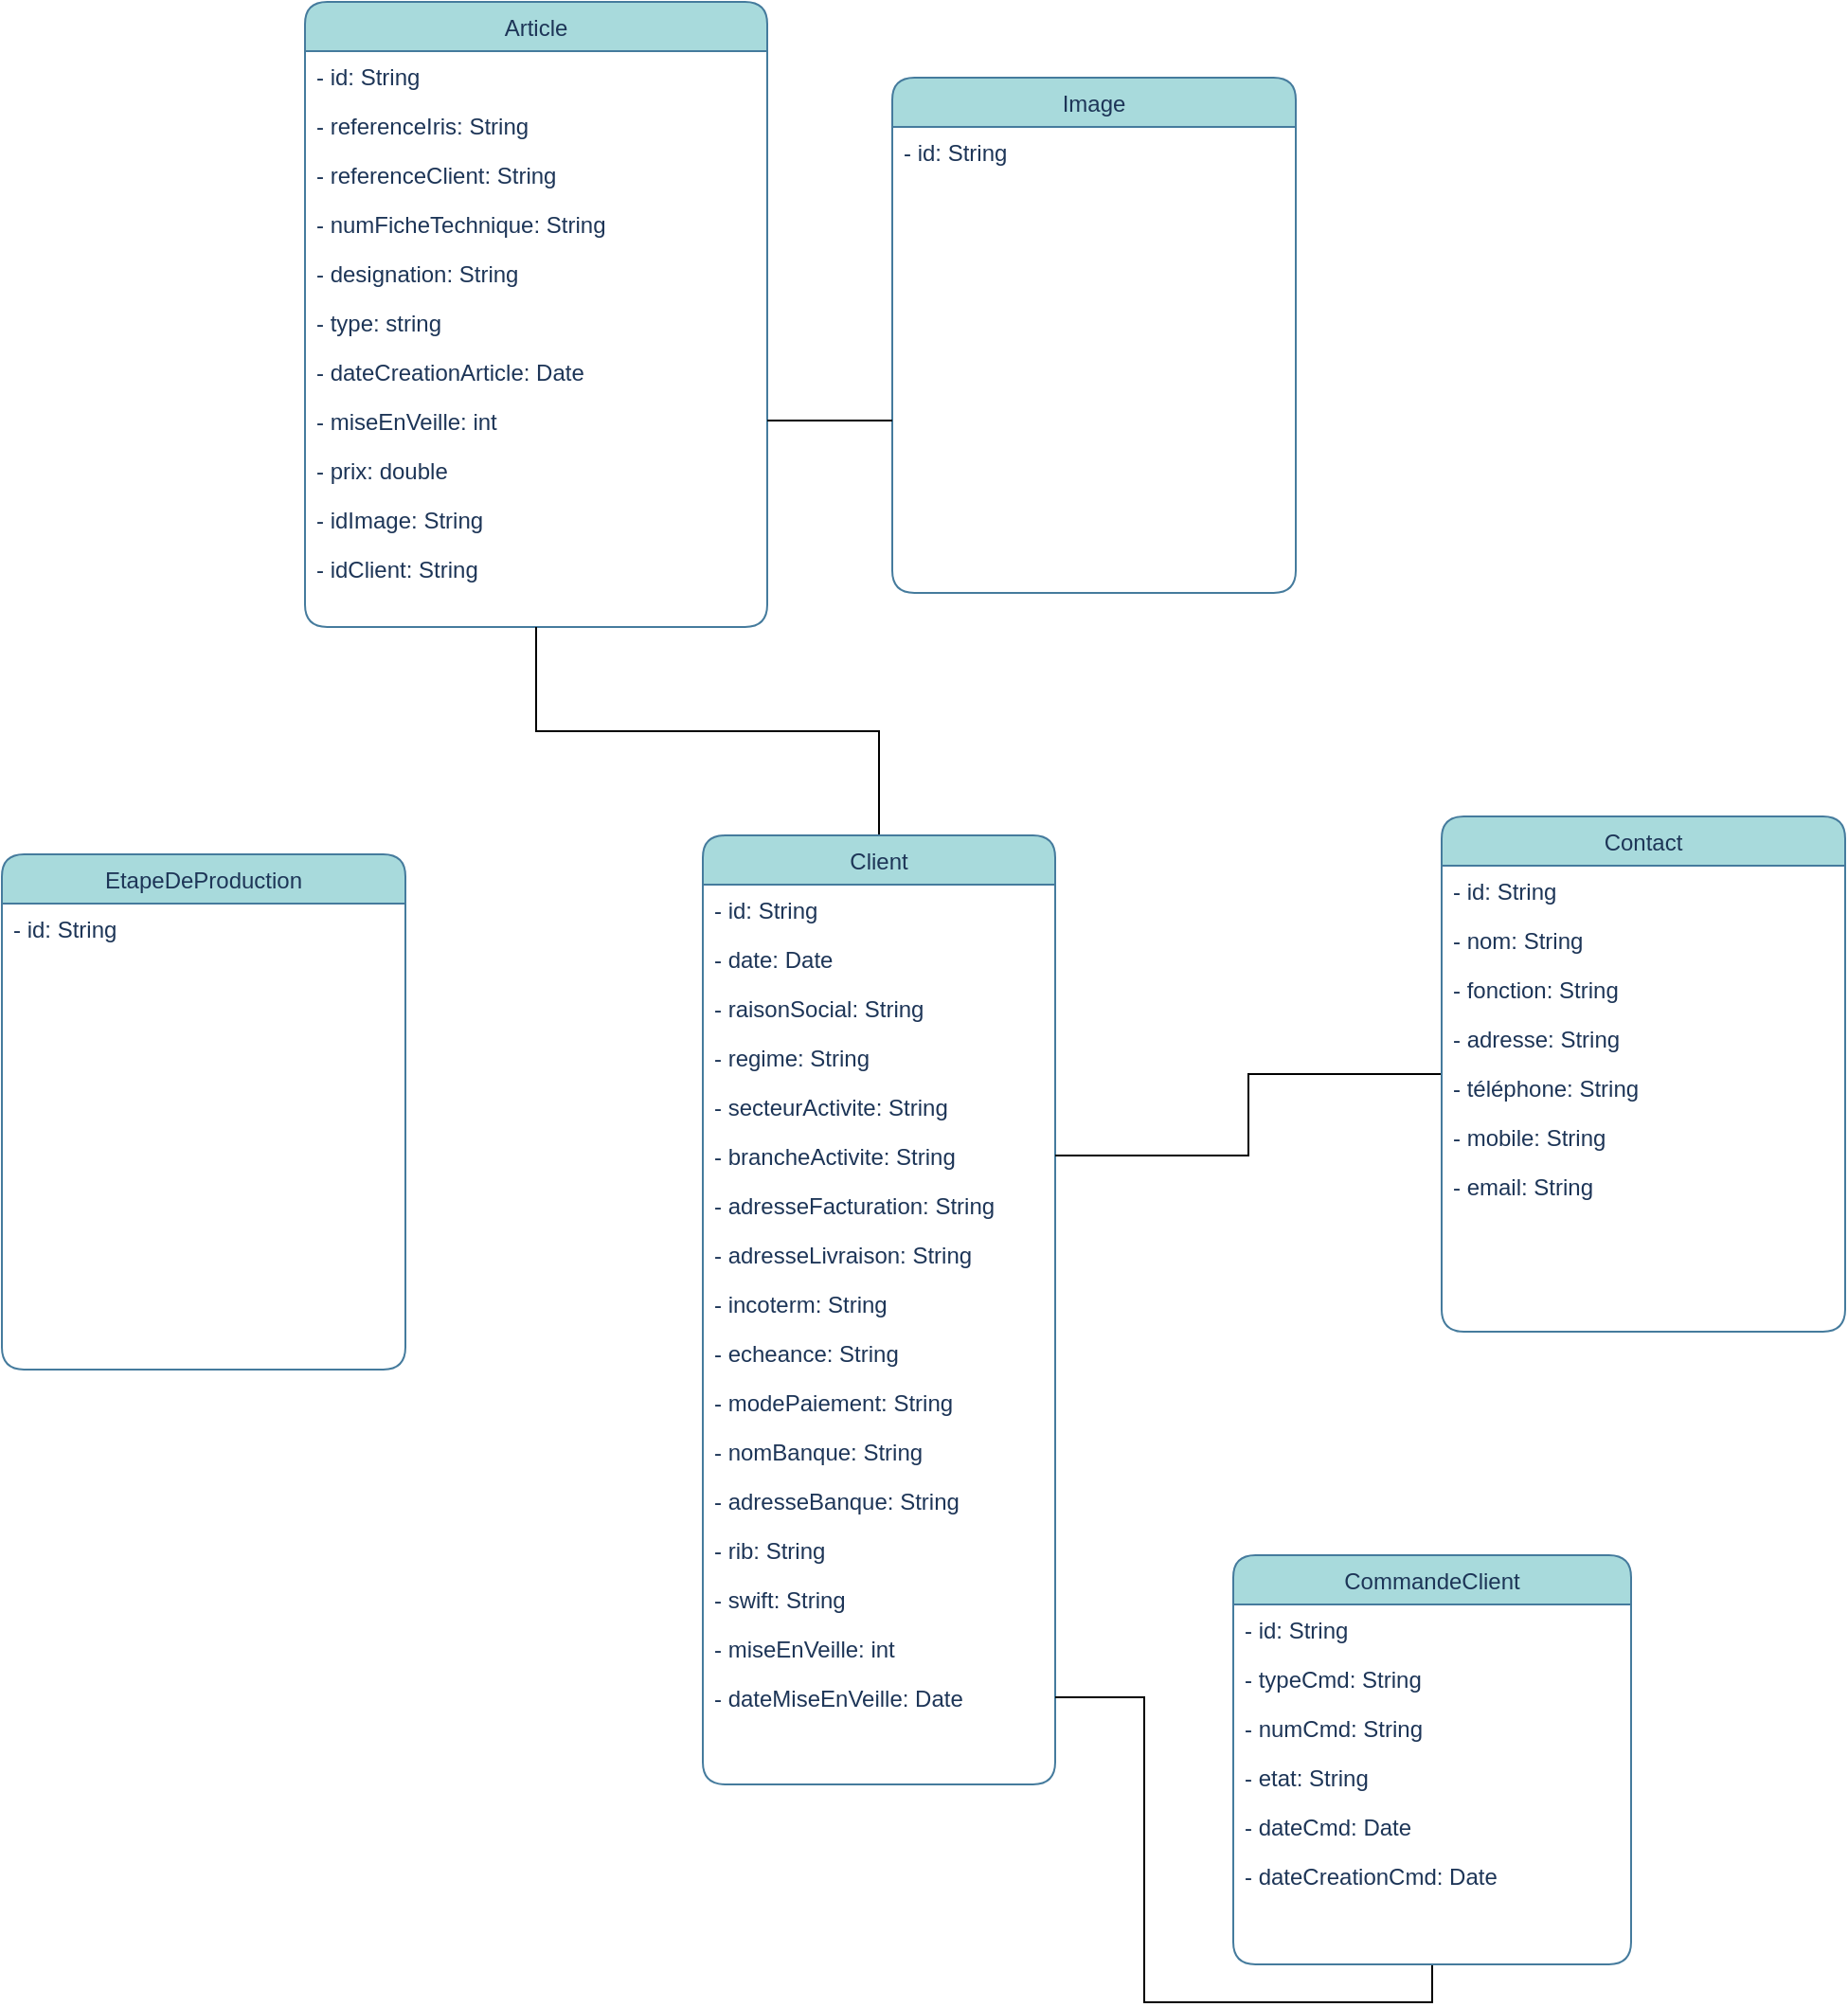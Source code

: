 <mxfile version="20.3.7" type="gitlab" pages="2">
  <diagram id="0ZXcyS9M2R0SP4VQ3H3g" name="DiagrammeDeClasse">
    <mxGraphModel dx="-232" dy="1971" grid="1" gridSize="10" guides="1" tooltips="1" connect="1" arrows="1" fold="1" page="1" pageScale="1" pageWidth="827" pageHeight="1169" math="0" shadow="0">
      <root>
        <mxCell id="0" />
        <mxCell id="1" parent="0" />
        <object label="Article" id="AytKO8r61_Ed5eo6YVjA-1">
          <mxCell style="swimlane;fontStyle=0;align=center;verticalAlign=top;childLayout=stackLayout;horizontal=1;startSize=26;horizontalStack=0;resizeParent=1;resizeLast=0;collapsible=1;marginBottom=0;rounded=1;shadow=0;strokeWidth=1;fillColor=#A8DADC;strokeColor=#457B9D;fontColor=#1D3557;" parent="1" vertex="1">
            <mxGeometry x="2350" y="-1100" width="244" height="330" as="geometry">
              <mxRectangle x="2240" y="50" width="160" height="26" as="alternateBounds" />
            </mxGeometry>
          </mxCell>
        </object>
        <mxCell id="AytKO8r61_Ed5eo6YVjA-2" value="- id: String" style="text;strokeColor=none;fillColor=none;align=left;verticalAlign=top;spacingLeft=4;spacingRight=4;overflow=hidden;rotatable=0;points=[[0,0.5],[1,0.5]];portConstraint=eastwest;rounded=0;sketch=0;fontColor=#1D3557;" parent="AytKO8r61_Ed5eo6YVjA-1" vertex="1">
          <mxGeometry y="26" width="244" height="26" as="geometry" />
        </mxCell>
        <mxCell id="AytKO8r61_Ed5eo6YVjA-3" value="- referenceIris: String" style="text;strokeColor=none;fillColor=none;align=left;verticalAlign=top;spacingLeft=4;spacingRight=4;overflow=hidden;rotatable=0;points=[[0,0.5],[1,0.5]];portConstraint=eastwest;rounded=0;sketch=0;fontColor=#1D3557;" parent="AytKO8r61_Ed5eo6YVjA-1" vertex="1">
          <mxGeometry y="52" width="244" height="26" as="geometry" />
        </mxCell>
        <mxCell id="AytKO8r61_Ed5eo6YVjA-4" value="- referenceClient: String" style="text;strokeColor=none;fillColor=none;align=left;verticalAlign=top;spacingLeft=4;spacingRight=4;overflow=hidden;rotatable=0;points=[[0,0.5],[1,0.5]];portConstraint=eastwest;rounded=0;sketch=0;fontColor=#1D3557;" parent="AytKO8r61_Ed5eo6YVjA-1" vertex="1">
          <mxGeometry y="78" width="244" height="26" as="geometry" />
        </mxCell>
        <mxCell id="AytKO8r61_Ed5eo6YVjA-5" value="- numFicheTechnique: String" style="text;strokeColor=none;fillColor=none;align=left;verticalAlign=top;spacingLeft=4;spacingRight=4;overflow=hidden;rotatable=0;points=[[0,0.5],[1,0.5]];portConstraint=eastwest;rounded=0;sketch=0;fontColor=#1D3557;" parent="AytKO8r61_Ed5eo6YVjA-1" vertex="1">
          <mxGeometry y="104" width="244" height="26" as="geometry" />
        </mxCell>
        <mxCell id="AytKO8r61_Ed5eo6YVjA-6" value="- designation: String" style="text;strokeColor=none;fillColor=none;align=left;verticalAlign=top;spacingLeft=4;spacingRight=4;overflow=hidden;rotatable=0;points=[[0,0.5],[1,0.5]];portConstraint=eastwest;rounded=0;sketch=0;fontColor=#1D3557;" parent="AytKO8r61_Ed5eo6YVjA-1" vertex="1">
          <mxGeometry y="130" width="244" height="26" as="geometry" />
        </mxCell>
        <mxCell id="AytKO8r61_Ed5eo6YVjA-7" value="- type: string" style="text;strokeColor=none;fillColor=none;align=left;verticalAlign=top;spacingLeft=4;spacingRight=4;overflow=hidden;rotatable=0;points=[[0,0.5],[1,0.5]];portConstraint=eastwest;rounded=0;sketch=0;fontColor=#1D3557;" parent="AytKO8r61_Ed5eo6YVjA-1" vertex="1">
          <mxGeometry y="156" width="244" height="26" as="geometry" />
        </mxCell>
        <mxCell id="AytKO8r61_Ed5eo6YVjA-16" value="- dateCreationArticle: Date" style="text;strokeColor=none;fillColor=none;align=left;verticalAlign=top;spacingLeft=4;spacingRight=4;overflow=hidden;rotatable=0;points=[[0,0.5],[1,0.5]];portConstraint=eastwest;rounded=0;sketch=0;fontColor=#1D3557;" parent="AytKO8r61_Ed5eo6YVjA-1" vertex="1">
          <mxGeometry y="182" width="244" height="26" as="geometry" />
        </mxCell>
        <mxCell id="AytKO8r61_Ed5eo6YVjA-19" value="- miseEnVeille: int" style="text;strokeColor=none;fillColor=none;align=left;verticalAlign=top;spacingLeft=4;spacingRight=4;overflow=hidden;rotatable=0;points=[[0,0.5],[1,0.5]];portConstraint=eastwest;rounded=0;sketch=0;fontColor=#1D3557;" parent="AytKO8r61_Ed5eo6YVjA-1" vertex="1">
          <mxGeometry y="208" width="244" height="26" as="geometry" />
        </mxCell>
        <mxCell id="AytKO8r61_Ed5eo6YVjA-22" value="- prix: double" style="text;strokeColor=none;fillColor=none;align=left;verticalAlign=top;spacingLeft=4;spacingRight=4;overflow=hidden;rotatable=0;points=[[0,0.5],[1,0.5]];portConstraint=eastwest;rounded=0;sketch=0;fontColor=#1D3557;" parent="AytKO8r61_Ed5eo6YVjA-1" vertex="1">
          <mxGeometry y="234" width="244" height="26" as="geometry" />
        </mxCell>
        <mxCell id="AytKO8r61_Ed5eo6YVjA-23" value="- idImage: String" style="text;strokeColor=none;fillColor=none;align=left;verticalAlign=top;spacingLeft=4;spacingRight=4;overflow=hidden;rotatable=0;points=[[0,0.5],[1,0.5]];portConstraint=eastwest;rounded=0;sketch=0;fontColor=#1D3557;" parent="AytKO8r61_Ed5eo6YVjA-1" vertex="1">
          <mxGeometry y="260" width="244" height="26" as="geometry" />
        </mxCell>
        <mxCell id="AytKO8r61_Ed5eo6YVjA-24" value="- idClient: String" style="text;strokeColor=none;fillColor=none;align=left;verticalAlign=top;spacingLeft=4;spacingRight=4;overflow=hidden;rotatable=0;points=[[0,0.5],[1,0.5]];portConstraint=eastwest;rounded=0;sketch=0;fontColor=#1D3557;" parent="AytKO8r61_Ed5eo6YVjA-1" vertex="1">
          <mxGeometry y="286" width="244" height="26" as="geometry" />
        </mxCell>
        <object label="Image" id="AytKO8r61_Ed5eo6YVjA-9">
          <mxCell style="swimlane;fontStyle=0;align=center;verticalAlign=top;childLayout=stackLayout;horizontal=1;startSize=26;horizontalStack=0;resizeParent=1;resizeLast=0;collapsible=1;marginBottom=0;rounded=1;shadow=0;strokeWidth=1;fillColor=#A8DADC;strokeColor=#457B9D;fontColor=#1D3557;" parent="1" vertex="1">
            <mxGeometry x="2660" y="-1060" width="213" height="272" as="geometry">
              <mxRectangle x="2240" y="50" width="160" height="26" as="alternateBounds" />
            </mxGeometry>
          </mxCell>
        </object>
        <mxCell id="AytKO8r61_Ed5eo6YVjA-10" value="- id: String" style="text;strokeColor=none;fillColor=none;align=left;verticalAlign=top;spacingLeft=4;spacingRight=4;overflow=hidden;rotatable=0;points=[[0,0.5],[1,0.5]];portConstraint=eastwest;rounded=0;sketch=0;fontColor=#1D3557;" parent="AytKO8r61_Ed5eo6YVjA-9" vertex="1">
          <mxGeometry y="26" width="213" height="26" as="geometry" />
        </mxCell>
        <mxCell id="AytKO8r61_Ed5eo6YVjA-26" style="edgeStyle=orthogonalEdgeStyle;rounded=0;orthogonalLoop=1;jettySize=auto;html=1;entryX=0.5;entryY=1;entryDx=0;entryDy=0;endArrow=none;endFill=0;exitX=0.5;exitY=0;exitDx=0;exitDy=0;" parent="1" source="_FMP9bh4VDa1splXeq67-1" target="AytKO8r61_Ed5eo6YVjA-1" edge="1">
          <mxGeometry relative="1" as="geometry">
            <mxPoint x="2700.5" y="-660" as="sourcePoint" />
          </mxGeometry>
        </mxCell>
        <object label="EtapeDeProduction" id="AytKO8r61_Ed5eo6YVjA-20">
          <mxCell style="swimlane;fontStyle=0;align=center;verticalAlign=top;childLayout=stackLayout;horizontal=1;startSize=26;horizontalStack=0;resizeParent=1;resizeLast=0;collapsible=1;marginBottom=0;rounded=1;shadow=0;strokeWidth=1;fillColor=#A8DADC;strokeColor=#457B9D;fontColor=#1D3557;" parent="1" vertex="1">
            <mxGeometry x="2190" y="-650" width="213" height="272" as="geometry">
              <mxRectangle x="2240" y="50" width="160" height="26" as="alternateBounds" />
            </mxGeometry>
          </mxCell>
        </object>
        <mxCell id="AytKO8r61_Ed5eo6YVjA-21" value="- id: String" style="text;strokeColor=none;fillColor=none;align=left;verticalAlign=top;spacingLeft=4;spacingRight=4;overflow=hidden;rotatable=0;points=[[0,0.5],[1,0.5]];portConstraint=eastwest;rounded=0;sketch=0;fontColor=#1D3557;" parent="AytKO8r61_Ed5eo6YVjA-20" vertex="1">
          <mxGeometry y="26" width="213" height="26" as="geometry" />
        </mxCell>
        <mxCell id="AytKO8r61_Ed5eo6YVjA-25" style="edgeStyle=orthogonalEdgeStyle;rounded=0;orthogonalLoop=1;jettySize=auto;html=1;exitX=1;exitY=0.5;exitDx=0;exitDy=0;endArrow=none;endFill=0;" parent="1" source="AytKO8r61_Ed5eo6YVjA-19" edge="1">
          <mxGeometry relative="1" as="geometry">
            <mxPoint x="2660" y="-879" as="targetPoint" />
          </mxGeometry>
        </mxCell>
        <object label="Client" id="_FMP9bh4VDa1splXeq67-1">
          <mxCell style="swimlane;fontStyle=0;align=center;verticalAlign=top;childLayout=stackLayout;horizontal=1;startSize=26;horizontalStack=0;resizeParent=1;resizeLast=0;collapsible=1;marginBottom=0;rounded=1;shadow=0;strokeWidth=1;fillColor=#A8DADC;strokeColor=#457B9D;fontColor=#1D3557;" vertex="1" parent="1">
            <mxGeometry x="2560" y="-660" width="186" height="501" as="geometry">
              <mxRectangle x="2240" y="50" width="160" height="26" as="alternateBounds" />
            </mxGeometry>
          </mxCell>
        </object>
        <mxCell id="_FMP9bh4VDa1splXeq67-2" value="- id: String" style="text;strokeColor=none;fillColor=none;align=left;verticalAlign=top;spacingLeft=4;spacingRight=4;overflow=hidden;rotatable=0;points=[[0,0.5],[1,0.5]];portConstraint=eastwest;rounded=0;sketch=0;fontColor=#1D3557;" vertex="1" parent="_FMP9bh4VDa1splXeq67-1">
          <mxGeometry y="26" width="186" height="26" as="geometry" />
        </mxCell>
        <mxCell id="_FMP9bh4VDa1splXeq67-3" value="- date: Date" style="text;strokeColor=none;fillColor=none;align=left;verticalAlign=top;spacingLeft=4;spacingRight=4;overflow=hidden;rotatable=0;points=[[0,0.5],[1,0.5]];portConstraint=eastwest;rounded=0;sketch=0;fontColor=#1D3557;" vertex="1" parent="_FMP9bh4VDa1splXeq67-1">
          <mxGeometry y="52" width="186" height="26" as="geometry" />
        </mxCell>
        <mxCell id="_FMP9bh4VDa1splXeq67-4" value="- raisonSocial: String" style="text;strokeColor=none;fillColor=none;align=left;verticalAlign=top;spacingLeft=4;spacingRight=4;overflow=hidden;rotatable=0;points=[[0,0.5],[1,0.5]];portConstraint=eastwest;rounded=0;sketch=0;fontColor=#1D3557;" vertex="1" parent="_FMP9bh4VDa1splXeq67-1">
          <mxGeometry y="78" width="186" height="26" as="geometry" />
        </mxCell>
        <mxCell id="_FMP9bh4VDa1splXeq67-5" value="- regime: String" style="text;strokeColor=none;fillColor=none;align=left;verticalAlign=top;spacingLeft=4;spacingRight=4;overflow=hidden;rotatable=0;points=[[0,0.5],[1,0.5]];portConstraint=eastwest;rounded=0;sketch=0;fontColor=#1D3557;" vertex="1" parent="_FMP9bh4VDa1splXeq67-1">
          <mxGeometry y="104" width="186" height="26" as="geometry" />
        </mxCell>
        <mxCell id="_FMP9bh4VDa1splXeq67-6" value="- secteurActivite: String" style="text;strokeColor=none;fillColor=none;align=left;verticalAlign=top;spacingLeft=4;spacingRight=4;overflow=hidden;rotatable=0;points=[[0,0.5],[1,0.5]];portConstraint=eastwest;rounded=0;sketch=0;fontColor=#1D3557;" vertex="1" parent="_FMP9bh4VDa1splXeq67-1">
          <mxGeometry y="130" width="186" height="26" as="geometry" />
        </mxCell>
        <mxCell id="_FMP9bh4VDa1splXeq67-7" value="- brancheActivite: String" style="text;strokeColor=none;fillColor=none;align=left;verticalAlign=top;spacingLeft=4;spacingRight=4;overflow=hidden;rotatable=0;points=[[0,0.5],[1,0.5]];portConstraint=eastwest;rounded=0;sketch=0;fontColor=#1D3557;" vertex="1" parent="_FMP9bh4VDa1splXeq67-1">
          <mxGeometry y="156" width="186" height="26" as="geometry" />
        </mxCell>
        <mxCell id="_FMP9bh4VDa1splXeq67-8" value="- adresseFacturation: String" style="text;strokeColor=none;fillColor=none;align=left;verticalAlign=top;spacingLeft=4;spacingRight=4;overflow=hidden;rotatable=0;points=[[0,0.5],[1,0.5]];portConstraint=eastwest;rounded=0;sketch=0;fontColor=#1D3557;" vertex="1" parent="_FMP9bh4VDa1splXeq67-1">
          <mxGeometry y="182" width="186" height="26" as="geometry" />
        </mxCell>
        <mxCell id="_FMP9bh4VDa1splXeq67-9" value="- adresseLivraison: String" style="text;strokeColor=none;fillColor=none;align=left;verticalAlign=top;spacingLeft=4;spacingRight=4;overflow=hidden;rotatable=0;points=[[0,0.5],[1,0.5]];portConstraint=eastwest;rounded=0;sketch=0;fontColor=#1D3557;" vertex="1" parent="_FMP9bh4VDa1splXeq67-1">
          <mxGeometry y="208" width="186" height="26" as="geometry" />
        </mxCell>
        <mxCell id="_FMP9bh4VDa1splXeq67-10" value="- incoterm: String" style="text;strokeColor=none;fillColor=none;align=left;verticalAlign=top;spacingLeft=4;spacingRight=4;overflow=hidden;rotatable=0;points=[[0,0.5],[1,0.5]];portConstraint=eastwest;rounded=0;sketch=0;fontColor=#1D3557;" vertex="1" parent="_FMP9bh4VDa1splXeq67-1">
          <mxGeometry y="234" width="186" height="26" as="geometry" />
        </mxCell>
        <mxCell id="_FMP9bh4VDa1splXeq67-11" value="- echeance: String" style="text;strokeColor=none;fillColor=none;align=left;verticalAlign=top;spacingLeft=4;spacingRight=4;overflow=hidden;rotatable=0;points=[[0,0.5],[1,0.5]];portConstraint=eastwest;rounded=0;sketch=0;fontColor=#1D3557;" vertex="1" parent="_FMP9bh4VDa1splXeq67-1">
          <mxGeometry y="260" width="186" height="26" as="geometry" />
        </mxCell>
        <mxCell id="_FMP9bh4VDa1splXeq67-12" value="- modePaiement: String" style="text;strokeColor=none;fillColor=none;align=left;verticalAlign=top;spacingLeft=4;spacingRight=4;overflow=hidden;rotatable=0;points=[[0,0.5],[1,0.5]];portConstraint=eastwest;rounded=0;sketch=0;fontColor=#1D3557;" vertex="1" parent="_FMP9bh4VDa1splXeq67-1">
          <mxGeometry y="286" width="186" height="26" as="geometry" />
        </mxCell>
        <mxCell id="_FMP9bh4VDa1splXeq67-13" value="- nomBanque: String" style="text;strokeColor=none;fillColor=none;align=left;verticalAlign=top;spacingLeft=4;spacingRight=4;overflow=hidden;rotatable=0;points=[[0,0.5],[1,0.5]];portConstraint=eastwest;rounded=0;sketch=0;fontColor=#1D3557;" vertex="1" parent="_FMP9bh4VDa1splXeq67-1">
          <mxGeometry y="312" width="186" height="26" as="geometry" />
        </mxCell>
        <mxCell id="_FMP9bh4VDa1splXeq67-14" value="- adresseBanque: String" style="text;strokeColor=none;fillColor=none;align=left;verticalAlign=top;spacingLeft=4;spacingRight=4;overflow=hidden;rotatable=0;points=[[0,0.5],[1,0.5]];portConstraint=eastwest;rounded=0;sketch=0;fontColor=#1D3557;" vertex="1" parent="_FMP9bh4VDa1splXeq67-1">
          <mxGeometry y="338" width="186" height="26" as="geometry" />
        </mxCell>
        <mxCell id="_FMP9bh4VDa1splXeq67-15" value="- rib: String" style="text;strokeColor=none;fillColor=none;align=left;verticalAlign=top;spacingLeft=4;spacingRight=4;overflow=hidden;rotatable=0;points=[[0,0.5],[1,0.5]];portConstraint=eastwest;rounded=0;sketch=0;fontColor=#1D3557;" vertex="1" parent="_FMP9bh4VDa1splXeq67-1">
          <mxGeometry y="364" width="186" height="26" as="geometry" />
        </mxCell>
        <mxCell id="_FMP9bh4VDa1splXeq67-16" value="- swift: String" style="text;strokeColor=none;fillColor=none;align=left;verticalAlign=top;spacingLeft=4;spacingRight=4;overflow=hidden;rotatable=0;points=[[0,0.5],[1,0.5]];portConstraint=eastwest;rounded=0;sketch=0;fontColor=#1D3557;" vertex="1" parent="_FMP9bh4VDa1splXeq67-1">
          <mxGeometry y="390" width="186" height="26" as="geometry" />
        </mxCell>
        <mxCell id="FOTAg63aiwvnKK2qQDpg-1" value="- miseEnVeille: int" style="text;strokeColor=none;fillColor=none;align=left;verticalAlign=top;spacingLeft=4;spacingRight=4;overflow=hidden;rotatable=0;points=[[0,0.5],[1,0.5]];portConstraint=eastwest;rounded=0;sketch=0;fontColor=#1D3557;" vertex="1" parent="_FMP9bh4VDa1splXeq67-1">
          <mxGeometry y="416" width="186" height="26" as="geometry" />
        </mxCell>
        <mxCell id="_FMP9bh4VDa1splXeq67-17" value="- dateMiseEnVeille: Date" style="text;strokeColor=none;fillColor=none;align=left;verticalAlign=top;spacingLeft=4;spacingRight=4;overflow=hidden;rotatable=0;points=[[0,0.5],[1,0.5]];portConstraint=eastwest;rounded=0;sketch=0;fontColor=#1D3557;" vertex="1" parent="_FMP9bh4VDa1splXeq67-1">
          <mxGeometry y="442" width="186" height="26" as="geometry" />
        </mxCell>
        <mxCell id="WxJLq1IWkGxh-6cS0ORL-9" style="edgeStyle=orthogonalEdgeStyle;rounded=0;orthogonalLoop=1;jettySize=auto;html=1;exitX=0;exitY=0.5;exitDx=0;exitDy=0;endArrow=none;endFill=0;" edge="1" parent="1" source="FOTAg63aiwvnKK2qQDpg-2" target="_FMP9bh4VDa1splXeq67-7">
          <mxGeometry relative="1" as="geometry" />
        </mxCell>
        <object label="Contact" id="FOTAg63aiwvnKK2qQDpg-2">
          <mxCell style="swimlane;fontStyle=0;align=center;verticalAlign=top;childLayout=stackLayout;horizontal=1;startSize=26;horizontalStack=0;resizeParent=1;resizeLast=0;collapsible=1;marginBottom=0;rounded=1;shadow=0;strokeWidth=1;fillColor=#A8DADC;strokeColor=#457B9D;fontColor=#1D3557;" vertex="1" parent="1">
            <mxGeometry x="2950" y="-670" width="213" height="272" as="geometry">
              <mxRectangle x="2240" y="50" width="160" height="26" as="alternateBounds" />
            </mxGeometry>
          </mxCell>
        </object>
        <mxCell id="FOTAg63aiwvnKK2qQDpg-3" value="- id: String" style="text;strokeColor=none;fillColor=none;align=left;verticalAlign=top;spacingLeft=4;spacingRight=4;overflow=hidden;rotatable=0;points=[[0,0.5],[1,0.5]];portConstraint=eastwest;rounded=0;sketch=0;fontColor=#1D3557;" vertex="1" parent="FOTAg63aiwvnKK2qQDpg-2">
          <mxGeometry y="26" width="213" height="26" as="geometry" />
        </mxCell>
        <mxCell id="WxJLq1IWkGxh-6cS0ORL-10" value="- nom: String" style="text;strokeColor=none;fillColor=none;align=left;verticalAlign=top;spacingLeft=4;spacingRight=4;overflow=hidden;rotatable=0;points=[[0,0.5],[1,0.5]];portConstraint=eastwest;rounded=0;sketch=0;fontColor=#1D3557;" vertex="1" parent="FOTAg63aiwvnKK2qQDpg-2">
          <mxGeometry y="52" width="213" height="26" as="geometry" />
        </mxCell>
        <mxCell id="WxJLq1IWkGxh-6cS0ORL-11" value="- fonction: String" style="text;strokeColor=none;fillColor=none;align=left;verticalAlign=top;spacingLeft=4;spacingRight=4;overflow=hidden;rotatable=0;points=[[0,0.5],[1,0.5]];portConstraint=eastwest;rounded=0;sketch=0;fontColor=#1D3557;" vertex="1" parent="FOTAg63aiwvnKK2qQDpg-2">
          <mxGeometry y="78" width="213" height="26" as="geometry" />
        </mxCell>
        <mxCell id="WxJLq1IWkGxh-6cS0ORL-12" value="- adresse: String" style="text;strokeColor=none;fillColor=none;align=left;verticalAlign=top;spacingLeft=4;spacingRight=4;overflow=hidden;rotatable=0;points=[[0,0.5],[1,0.5]];portConstraint=eastwest;rounded=0;sketch=0;fontColor=#1D3557;" vertex="1" parent="FOTAg63aiwvnKK2qQDpg-2">
          <mxGeometry y="104" width="213" height="26" as="geometry" />
        </mxCell>
        <mxCell id="WxJLq1IWkGxh-6cS0ORL-13" value="- téléphone: String" style="text;strokeColor=none;fillColor=none;align=left;verticalAlign=top;spacingLeft=4;spacingRight=4;overflow=hidden;rotatable=0;points=[[0,0.5],[1,0.5]];portConstraint=eastwest;rounded=0;sketch=0;fontColor=#1D3557;" vertex="1" parent="FOTAg63aiwvnKK2qQDpg-2">
          <mxGeometry y="130" width="213" height="26" as="geometry" />
        </mxCell>
        <mxCell id="WxJLq1IWkGxh-6cS0ORL-16" value="- mobile: String" style="text;strokeColor=none;fillColor=none;align=left;verticalAlign=top;spacingLeft=4;spacingRight=4;overflow=hidden;rotatable=0;points=[[0,0.5],[1,0.5]];portConstraint=eastwest;rounded=0;sketch=0;fontColor=#1D3557;" vertex="1" parent="FOTAg63aiwvnKK2qQDpg-2">
          <mxGeometry y="156" width="213" height="26" as="geometry" />
        </mxCell>
        <mxCell id="WxJLq1IWkGxh-6cS0ORL-14" value="- email: String" style="text;strokeColor=none;fillColor=none;align=left;verticalAlign=top;spacingLeft=4;spacingRight=4;overflow=hidden;rotatable=0;points=[[0,0.5],[1,0.5]];portConstraint=eastwest;rounded=0;sketch=0;fontColor=#1D3557;" vertex="1" parent="FOTAg63aiwvnKK2qQDpg-2">
          <mxGeometry y="182" width="213" height="26" as="geometry" />
        </mxCell>
        <mxCell id="WxJLq1IWkGxh-6cS0ORL-8" style="edgeStyle=orthogonalEdgeStyle;rounded=0;orthogonalLoop=1;jettySize=auto;html=1;exitX=0.5;exitY=1;exitDx=0;exitDy=0;endArrow=none;endFill=0;" edge="1" parent="1" source="WxJLq1IWkGxh-6cS0ORL-1" target="_FMP9bh4VDa1splXeq67-17">
          <mxGeometry relative="1" as="geometry" />
        </mxCell>
        <object label="CommandeClient" id="WxJLq1IWkGxh-6cS0ORL-1">
          <mxCell style="swimlane;fontStyle=0;align=center;verticalAlign=top;childLayout=stackLayout;horizontal=1;startSize=26;horizontalStack=0;resizeParent=1;resizeLast=0;collapsible=1;marginBottom=0;rounded=1;shadow=0;strokeWidth=1;fillColor=#A8DADC;strokeColor=#457B9D;fontColor=#1D3557;" vertex="1" parent="1">
            <mxGeometry x="2840" y="-280" width="210" height="216" as="geometry">
              <mxRectangle x="2240" y="50" width="160" height="26" as="alternateBounds" />
            </mxGeometry>
          </mxCell>
        </object>
        <mxCell id="WxJLq1IWkGxh-6cS0ORL-2" value="- id: String" style="text;strokeColor=none;fillColor=none;align=left;verticalAlign=top;spacingLeft=4;spacingRight=4;overflow=hidden;rotatable=0;points=[[0,0.5],[1,0.5]];portConstraint=eastwest;rounded=0;sketch=0;fontColor=#1D3557;" vertex="1" parent="WxJLq1IWkGxh-6cS0ORL-1">
          <mxGeometry y="26" width="210" height="26" as="geometry" />
        </mxCell>
        <mxCell id="WxJLq1IWkGxh-6cS0ORL-3" value="- typeCmd: String" style="text;strokeColor=none;fillColor=none;align=left;verticalAlign=top;spacingLeft=4;spacingRight=4;overflow=hidden;rotatable=0;points=[[0,0.5],[1,0.5]];portConstraint=eastwest;rounded=0;sketch=0;fontColor=#1D3557;" vertex="1" parent="WxJLq1IWkGxh-6cS0ORL-1">
          <mxGeometry y="52" width="210" height="26" as="geometry" />
        </mxCell>
        <mxCell id="WxJLq1IWkGxh-6cS0ORL-4" value="- numCmd: String" style="text;strokeColor=none;fillColor=none;align=left;verticalAlign=top;spacingLeft=4;spacingRight=4;overflow=hidden;rotatable=0;points=[[0,0.5],[1,0.5]];portConstraint=eastwest;rounded=0;sketch=0;fontColor=#1D3557;" vertex="1" parent="WxJLq1IWkGxh-6cS0ORL-1">
          <mxGeometry y="78" width="210" height="26" as="geometry" />
        </mxCell>
        <mxCell id="WxJLq1IWkGxh-6cS0ORL-5" value="- etat: String" style="text;strokeColor=none;fillColor=none;align=left;verticalAlign=top;spacingLeft=4;spacingRight=4;overflow=hidden;rotatable=0;points=[[0,0.5],[1,0.5]];portConstraint=eastwest;rounded=0;sketch=0;fontColor=#1D3557;" vertex="1" parent="WxJLq1IWkGxh-6cS0ORL-1">
          <mxGeometry y="104" width="210" height="26" as="geometry" />
        </mxCell>
        <mxCell id="WxJLq1IWkGxh-6cS0ORL-6" value="- dateCmd: Date" style="text;strokeColor=none;fillColor=none;align=left;verticalAlign=top;spacingLeft=4;spacingRight=4;overflow=hidden;rotatable=0;points=[[0,0.5],[1,0.5]];portConstraint=eastwest;rounded=0;sketch=0;fontColor=#1D3557;" vertex="1" parent="WxJLq1IWkGxh-6cS0ORL-1">
          <mxGeometry y="130" width="210" height="26" as="geometry" />
        </mxCell>
        <mxCell id="WxJLq1IWkGxh-6cS0ORL-7" value="- dateCreationCmd: Date" style="text;strokeColor=none;fillColor=none;align=left;verticalAlign=top;spacingLeft=4;spacingRight=4;overflow=hidden;rotatable=0;points=[[0,0.5],[1,0.5]];portConstraint=eastwest;rounded=0;sketch=0;fontColor=#1D3557;" vertex="1" parent="WxJLq1IWkGxh-6cS0ORL-1">
          <mxGeometry y="156" width="210" height="26" as="geometry" />
        </mxCell>
      </root>
    </mxGraphModel>
  </diagram>
  <diagram id="ksBtarZMOf6qDqJGz85C" name="Page-2">
    <mxGraphModel dx="1422" dy="3202" grid="1" gridSize="10" guides="1" tooltips="1" connect="1" arrows="1" fold="1" page="1" pageScale="1" pageWidth="1920" pageHeight="1200" math="0" shadow="0">
      <root>
        <mxCell id="0" />
        <mxCell id="1" parent="0" />
        <mxCell id="2fcEDWTHMLcBKndWBy0k-1" value="Personnel" style="swimlane;fontStyle=0;align=center;verticalAlign=top;childLayout=stackLayout;horizontal=1;startSize=26;horizontalStack=0;resizeParent=1;resizeLast=0;collapsible=1;marginBottom=0;rounded=1;shadow=0;strokeWidth=1;fillColor=#A8DADC;strokeColor=#457B9D;fontColor=#1D3557;" parent="1" vertex="1">
          <mxGeometry x="1977" y="-192" width="168" height="411" as="geometry">
            <mxRectangle x="130" y="380" width="160" height="26" as="alternateBounds" />
          </mxGeometry>
        </mxCell>
        <mxCell id="2fcEDWTHMLcBKndWBy0k-2" value="- id: String" style="text;strokeColor=none;fillColor=none;align=left;verticalAlign=top;spacingLeft=4;spacingRight=4;overflow=hidden;rotatable=0;points=[[0,0.5],[1,0.5]];portConstraint=eastwest;rounded=0;sketch=0;fontColor=#1D3557;" parent="2fcEDWTHMLcBKndWBy0k-1" vertex="1">
          <mxGeometry y="26" width="168" height="26" as="geometry" />
        </mxCell>
        <mxCell id="2fcEDWTHMLcBKndWBy0k-3" value="- cin: String" style="text;strokeColor=none;fillColor=none;align=left;verticalAlign=top;spacingLeft=4;spacingRight=4;overflow=hidden;rotatable=0;points=[[0,0.5],[1,0.5]];portConstraint=eastwest;rounded=0;sketch=0;fontColor=#1D3557;" parent="2fcEDWTHMLcBKndWBy0k-1" vertex="1">
          <mxGeometry y="52" width="168" height="26" as="geometry" />
        </mxCell>
        <mxCell id="2fcEDWTHMLcBKndWBy0k-4" value="- nom: String" style="text;strokeColor=none;fillColor=none;align=left;verticalAlign=top;spacingLeft=4;spacingRight=4;overflow=hidden;rotatable=0;points=[[0,0.5],[1,0.5]];portConstraint=eastwest;rounded=0;sketch=0;fontColor=#1D3557;" parent="2fcEDWTHMLcBKndWBy0k-1" vertex="1">
          <mxGeometry y="78" width="168" height="26" as="geometry" />
        </mxCell>
        <mxCell id="2fcEDWTHMLcBKndWBy0k-5" value="- prenom: String" style="text;strokeColor=none;fillColor=none;align=left;verticalAlign=top;spacingLeft=4;spacingRight=4;overflow=hidden;rotatable=0;points=[[0,0.5],[1,0.5]];portConstraint=eastwest;rounded=0;sketch=0;fontColor=#1D3557;" parent="2fcEDWTHMLcBKndWBy0k-1" vertex="1">
          <mxGeometry y="104" width="168" height="26" as="geometry" />
        </mxCell>
        <mxCell id="2fcEDWTHMLcBKndWBy0k-6" value="- sexe: String" style="text;strokeColor=none;fillColor=none;align=left;verticalAlign=top;spacingLeft=4;spacingRight=4;overflow=hidden;rotatable=0;points=[[0,0.5],[1,0.5]];portConstraint=eastwest;rounded=0;sketch=0;fontColor=#1D3557;" parent="2fcEDWTHMLcBKndWBy0k-1" vertex="1">
          <mxGeometry y="130" width="168" height="26" as="geometry" />
        </mxCell>
        <mxCell id="2fcEDWTHMLcBKndWBy0k-7" value="- dateDeNaissance: Date" style="text;strokeColor=none;fillColor=none;align=left;verticalAlign=top;spacingLeft=4;spacingRight=4;overflow=hidden;rotatable=0;points=[[0,0.5],[1,0.5]];portConstraint=eastwest;rounded=0;sketch=0;fontColor=#1D3557;" parent="2fcEDWTHMLcBKndWBy0k-1" vertex="1">
          <mxGeometry y="156" width="168" height="26" as="geometry" />
        </mxCell>
        <mxCell id="2fcEDWTHMLcBKndWBy0k-8" value="- adresse: String" style="text;strokeColor=none;fillColor=none;align=left;verticalAlign=top;spacingLeft=4;spacingRight=4;overflow=hidden;rotatable=0;points=[[0,0.5],[1,0.5]];portConstraint=eastwest;rounded=0;sketch=0;fontColor=#1D3557;" parent="2fcEDWTHMLcBKndWBy0k-1" vertex="1">
          <mxGeometry y="182" width="168" height="26" as="geometry" />
        </mxCell>
        <mxCell id="2fcEDWTHMLcBKndWBy0k-9" value="- rib: Date" style="text;strokeColor=none;fillColor=none;align=left;verticalAlign=top;spacingLeft=4;spacingRight=4;overflow=hidden;rotatable=0;points=[[0,0.5],[1,0.5]];portConstraint=eastwest;rounded=0;sketch=0;fontColor=#1D3557;" parent="2fcEDWTHMLcBKndWBy0k-1" vertex="1">
          <mxGeometry y="208" width="168" height="26" as="geometry" />
        </mxCell>
        <mxCell id="2fcEDWTHMLcBKndWBy0k-10" value="- poste: String" style="text;strokeColor=none;fillColor=none;align=left;verticalAlign=top;spacingLeft=4;spacingRight=4;overflow=hidden;rotatable=0;points=[[0,0.5],[1,0.5]];portConstraint=eastwest;rounded=0;sketch=0;fontColor=#1D3557;" parent="2fcEDWTHMLcBKndWBy0k-1" vertex="1">
          <mxGeometry y="234" width="168" height="26" as="geometry" />
        </mxCell>
        <mxCell id="2fcEDWTHMLcBKndWBy0k-11" value="- dateDeEmbauche: Date" style="text;strokeColor=none;fillColor=none;align=left;verticalAlign=top;spacingLeft=4;spacingRight=4;overflow=hidden;rotatable=0;points=[[0,0.5],[1,0.5]];portConstraint=eastwest;rounded=0;sketch=0;fontColor=#1D3557;" parent="2fcEDWTHMLcBKndWBy0k-1" vertex="1">
          <mxGeometry y="260" width="168" height="26" as="geometry" />
        </mxCell>
        <mxCell id="2fcEDWTHMLcBKndWBy0k-12" value="- echelon: String" style="text;strokeColor=none;fillColor=none;align=left;verticalAlign=top;spacingLeft=4;spacingRight=4;overflow=hidden;rotatable=0;points=[[0,0.5],[1,0.5]];portConstraint=eastwest;rounded=0;sketch=0;fontColor=#1D3557;" parent="2fcEDWTHMLcBKndWBy0k-1" vertex="1">
          <mxGeometry y="286" width="168" height="26" as="geometry" />
        </mxCell>
        <mxCell id="2fcEDWTHMLcBKndWBy0k-13" value="- categorie: String" style="text;strokeColor=none;fillColor=none;align=left;verticalAlign=top;spacingLeft=4;spacingRight=4;overflow=hidden;rotatable=0;points=[[0,0.5],[1,0.5]];portConstraint=eastwest;rounded=0;sketch=0;fontColor=#1D3557;" parent="2fcEDWTHMLcBKndWBy0k-1" vertex="1">
          <mxGeometry y="312" width="168" height="26" as="geometry" />
        </mxCell>
        <mxCell id="2fcEDWTHMLcBKndWBy0k-14" style="edgeStyle=orthogonalEdgeStyle;rounded=0;orthogonalLoop=1;jettySize=auto;html=1;exitX=0.5;exitY=1;exitDx=0;exitDy=0;" parent="1" source="2fcEDWTHMLcBKndWBy0k-15" target="2fcEDWTHMLcBKndWBy0k-69" edge="1">
          <mxGeometry relative="1" as="geometry">
            <Array as="points">
              <mxPoint x="2133" y="-924" />
              <mxPoint x="2133" y="-891" />
              <mxPoint x="2136" y="-891" />
            </Array>
          </mxGeometry>
        </mxCell>
        <object label="Utilisateur" id="2fcEDWTHMLcBKndWBy0k-15">
          <mxCell style="swimlane;fontStyle=0;align=center;verticalAlign=top;childLayout=stackLayout;horizontal=1;startSize=26;horizontalStack=0;resizeParent=1;resizeLast=0;collapsible=1;marginBottom=0;rounded=1;shadow=0;strokeWidth=1;fillColor=#A8DADC;strokeColor=#457B9D;fontColor=#1D3557;" parent="1" vertex="1">
            <mxGeometry x="2013" y="-1092" width="234" height="168" as="geometry">
              <mxRectangle x="2240" y="50" width="160" height="26" as="alternateBounds" />
            </mxGeometry>
          </mxCell>
        </object>
        <mxCell id="2fcEDWTHMLcBKndWBy0k-16" value="- id: String" style="text;strokeColor=none;fillColor=none;align=left;verticalAlign=top;spacingLeft=4;spacingRight=4;overflow=hidden;rotatable=0;points=[[0,0.5],[1,0.5]];portConstraint=eastwest;rounded=0;sketch=0;fontColor=#1D3557;" parent="2fcEDWTHMLcBKndWBy0k-15" vertex="1">
          <mxGeometry y="26" width="234" height="26" as="geometry" />
        </mxCell>
        <mxCell id="2fcEDWTHMLcBKndWBy0k-17" value="- identifiant: String" style="text;strokeColor=none;fillColor=none;align=left;verticalAlign=top;spacingLeft=4;spacingRight=4;overflow=hidden;rotatable=0;points=[[0,0.5],[1,0.5]];portConstraint=eastwest;rounded=0;sketch=0;fontColor=#1D3557;" parent="2fcEDWTHMLcBKndWBy0k-15" vertex="1">
          <mxGeometry y="52" width="234" height="26" as="geometry" />
        </mxCell>
        <mxCell id="2fcEDWTHMLcBKndWBy0k-18" value="- motDePasse: String" style="text;strokeColor=none;fillColor=none;align=left;verticalAlign=top;spacingLeft=4;spacingRight=4;overflow=hidden;rotatable=0;points=[[0,0.5],[1,0.5]];portConstraint=eastwest;rounded=0;sketch=0;fontColor=#1D3557;" parent="2fcEDWTHMLcBKndWBy0k-15" vertex="1">
          <mxGeometry y="78" width="234" height="26" as="geometry" />
        </mxCell>
        <mxCell id="2fcEDWTHMLcBKndWBy0k-19" value="- role: String" style="text;strokeColor=none;fillColor=none;align=left;verticalAlign=top;spacingLeft=4;spacingRight=4;overflow=hidden;rotatable=0;points=[[0,0.5],[1,0.5]];portConstraint=eastwest;rounded=0;sketch=0;fontColor=#1D3557;" parent="2fcEDWTHMLcBKndWBy0k-15" vertex="1">
          <mxGeometry y="104" width="234" height="26" as="geometry" />
        </mxCell>
        <mxCell id="2fcEDWTHMLcBKndWBy0k-20" style="edgeStyle=orthogonalEdgeStyle;rounded=0;orthogonalLoop=1;jettySize=auto;html=1;exitX=0.5;exitY=0;exitDx=0;exitDy=0;" parent="1" source="2fcEDWTHMLcBKndWBy0k-21" edge="1">
          <mxGeometry relative="1" as="geometry">
            <mxPoint x="2427" y="-1095" as="targetPoint" />
          </mxGeometry>
        </mxCell>
        <object label="Article" id="2fcEDWTHMLcBKndWBy0k-21">
          <mxCell style="swimlane;fontStyle=0;align=center;verticalAlign=top;childLayout=stackLayout;horizontal=1;startSize=26;horizontalStack=0;resizeParent=1;resizeLast=0;collapsible=1;marginBottom=0;rounded=1;shadow=0;strokeWidth=1;fillColor=#A8DADC;strokeColor=#457B9D;fontColor=#1D3557;" parent="1" vertex="1">
            <mxGeometry x="2376" y="-1007" width="213" height="272" as="geometry">
              <mxRectangle x="2240" y="50" width="160" height="26" as="alternateBounds" />
            </mxGeometry>
          </mxCell>
        </object>
        <mxCell id="2fcEDWTHMLcBKndWBy0k-22" value="- id: String" style="text;strokeColor=none;fillColor=none;align=left;verticalAlign=top;spacingLeft=4;spacingRight=4;overflow=hidden;rotatable=0;points=[[0,0.5],[1,0.5]];portConstraint=eastwest;rounded=0;sketch=0;fontColor=#1D3557;" parent="2fcEDWTHMLcBKndWBy0k-21" vertex="1">
          <mxGeometry y="26" width="213" height="26" as="geometry" />
        </mxCell>
        <mxCell id="2fcEDWTHMLcBKndWBy0k-23" value="- referenceIris: String" style="text;strokeColor=none;fillColor=none;align=left;verticalAlign=top;spacingLeft=4;spacingRight=4;overflow=hidden;rotatable=0;points=[[0,0.5],[1,0.5]];portConstraint=eastwest;rounded=0;sketch=0;fontColor=#1D3557;" parent="2fcEDWTHMLcBKndWBy0k-21" vertex="1">
          <mxGeometry y="52" width="213" height="26" as="geometry" />
        </mxCell>
        <mxCell id="2fcEDWTHMLcBKndWBy0k-24" value="- referenceClient: String" style="text;strokeColor=none;fillColor=none;align=left;verticalAlign=top;spacingLeft=4;spacingRight=4;overflow=hidden;rotatable=0;points=[[0,0.5],[1,0.5]];portConstraint=eastwest;rounded=0;sketch=0;fontColor=#1D3557;" parent="2fcEDWTHMLcBKndWBy0k-21" vertex="1">
          <mxGeometry y="78" width="213" height="26" as="geometry" />
        </mxCell>
        <mxCell id="2fcEDWTHMLcBKndWBy0k-25" value="- Image: double" style="text;strokeColor=none;fillColor=none;align=left;verticalAlign=top;spacingLeft=4;spacingRight=4;overflow=hidden;rotatable=0;points=[[0,0.5],[1,0.5]];portConstraint=eastwest;rounded=0;sketch=0;fontColor=#1D3557;" parent="2fcEDWTHMLcBKndWBy0k-21" vertex="1">
          <mxGeometry y="104" width="213" height="26" as="geometry" />
        </mxCell>
        <mxCell id="2fcEDWTHMLcBKndWBy0k-26" value="- tauxTva: double" style="text;strokeColor=none;fillColor=none;align=left;verticalAlign=top;spacingLeft=4;spacingRight=4;overflow=hidden;rotatable=0;points=[[0,0.5],[1,0.5]];portConstraint=eastwest;rounded=0;sketch=0;fontColor=#1D3557;" parent="2fcEDWTHMLcBKndWBy0k-21" vertex="1">
          <mxGeometry y="130" width="213" height="26" as="geometry" />
        </mxCell>
        <mxCell id="2fcEDWTHMLcBKndWBy0k-27" value="- prixUnitaireTtc: double" style="text;strokeColor=none;fillColor=none;align=left;verticalAlign=top;spacingLeft=4;spacingRight=4;overflow=hidden;rotatable=0;points=[[0,0.5],[1,0.5]];portConstraint=eastwest;rounded=0;sketch=0;fontColor=#1D3557;" parent="2fcEDWTHMLcBKndWBy0k-21" vertex="1">
          <mxGeometry y="156" width="213" height="26" as="geometry" />
        </mxCell>
        <object label="Client" id="2fcEDWTHMLcBKndWBy0k-28">
          <mxCell style="swimlane;fontStyle=0;align=center;verticalAlign=top;childLayout=stackLayout;horizontal=1;startSize=26;horizontalStack=0;resizeParent=1;resizeLast=0;collapsible=1;marginBottom=0;rounded=1;shadow=0;strokeWidth=1;fillColor=#A8DADC;strokeColor=#457B9D;fontColor=#1D3557;" parent="1" vertex="1">
            <mxGeometry x="2388" y="-572" width="186" height="501" as="geometry">
              <mxRectangle x="2240" y="50" width="160" height="26" as="alternateBounds" />
            </mxGeometry>
          </mxCell>
        </object>
        <mxCell id="2fcEDWTHMLcBKndWBy0k-29" value="- id: String" style="text;strokeColor=none;fillColor=none;align=left;verticalAlign=top;spacingLeft=4;spacingRight=4;overflow=hidden;rotatable=0;points=[[0,0.5],[1,0.5]];portConstraint=eastwest;rounded=0;sketch=0;fontColor=#1D3557;" parent="2fcEDWTHMLcBKndWBy0k-28" vertex="1">
          <mxGeometry y="26" width="186" height="26" as="geometry" />
        </mxCell>
        <mxCell id="2fcEDWTHMLcBKndWBy0k-30" value="- date: Date" style="text;strokeColor=none;fillColor=none;align=left;verticalAlign=top;spacingLeft=4;spacingRight=4;overflow=hidden;rotatable=0;points=[[0,0.5],[1,0.5]];portConstraint=eastwest;rounded=0;sketch=0;fontColor=#1D3557;" parent="2fcEDWTHMLcBKndWBy0k-28" vertex="1">
          <mxGeometry y="52" width="186" height="26" as="geometry" />
        </mxCell>
        <mxCell id="2fcEDWTHMLcBKndWBy0k-31" value="- raisonSocial: String" style="text;strokeColor=none;fillColor=none;align=left;verticalAlign=top;spacingLeft=4;spacingRight=4;overflow=hidden;rotatable=0;points=[[0,0.5],[1,0.5]];portConstraint=eastwest;rounded=0;sketch=0;fontColor=#1D3557;" parent="2fcEDWTHMLcBKndWBy0k-28" vertex="1">
          <mxGeometry y="78" width="186" height="26" as="geometry" />
        </mxCell>
        <mxCell id="2fcEDWTHMLcBKndWBy0k-32" value="- regime: String" style="text;strokeColor=none;fillColor=none;align=left;verticalAlign=top;spacingLeft=4;spacingRight=4;overflow=hidden;rotatable=0;points=[[0,0.5],[1,0.5]];portConstraint=eastwest;rounded=0;sketch=0;fontColor=#1D3557;" parent="2fcEDWTHMLcBKndWBy0k-28" vertex="1">
          <mxGeometry y="104" width="186" height="26" as="geometry" />
        </mxCell>
        <mxCell id="2fcEDWTHMLcBKndWBy0k-33" value="- secteurActivite: String" style="text;strokeColor=none;fillColor=none;align=left;verticalAlign=top;spacingLeft=4;spacingRight=4;overflow=hidden;rotatable=0;points=[[0,0.5],[1,0.5]];portConstraint=eastwest;rounded=0;sketch=0;fontColor=#1D3557;" parent="2fcEDWTHMLcBKndWBy0k-28" vertex="1">
          <mxGeometry y="130" width="186" height="26" as="geometry" />
        </mxCell>
        <mxCell id="2fcEDWTHMLcBKndWBy0k-34" value="- brancheActivite: String" style="text;strokeColor=none;fillColor=none;align=left;verticalAlign=top;spacingLeft=4;spacingRight=4;overflow=hidden;rotatable=0;points=[[0,0.5],[1,0.5]];portConstraint=eastwest;rounded=0;sketch=0;fontColor=#1D3557;" parent="2fcEDWTHMLcBKndWBy0k-28" vertex="1">
          <mxGeometry y="156" width="186" height="26" as="geometry" />
        </mxCell>
        <mxCell id="2fcEDWTHMLcBKndWBy0k-35" value="- adresseFacturation: String" style="text;strokeColor=none;fillColor=none;align=left;verticalAlign=top;spacingLeft=4;spacingRight=4;overflow=hidden;rotatable=0;points=[[0,0.5],[1,0.5]];portConstraint=eastwest;rounded=0;sketch=0;fontColor=#1D3557;" parent="2fcEDWTHMLcBKndWBy0k-28" vertex="1">
          <mxGeometry y="182" width="186" height="26" as="geometry" />
        </mxCell>
        <mxCell id="2fcEDWTHMLcBKndWBy0k-36" value="- adresseLivraison: String" style="text;strokeColor=none;fillColor=none;align=left;verticalAlign=top;spacingLeft=4;spacingRight=4;overflow=hidden;rotatable=0;points=[[0,0.5],[1,0.5]];portConstraint=eastwest;rounded=0;sketch=0;fontColor=#1D3557;" parent="2fcEDWTHMLcBKndWBy0k-28" vertex="1">
          <mxGeometry y="208" width="186" height="26" as="geometry" />
        </mxCell>
        <mxCell id="2fcEDWTHMLcBKndWBy0k-37" value="- incoterm: String" style="text;strokeColor=none;fillColor=none;align=left;verticalAlign=top;spacingLeft=4;spacingRight=4;overflow=hidden;rotatable=0;points=[[0,0.5],[1,0.5]];portConstraint=eastwest;rounded=0;sketch=0;fontColor=#1D3557;" parent="2fcEDWTHMLcBKndWBy0k-28" vertex="1">
          <mxGeometry y="234" width="186" height="26" as="geometry" />
        </mxCell>
        <mxCell id="2fcEDWTHMLcBKndWBy0k-38" value="- echeance: String" style="text;strokeColor=none;fillColor=none;align=left;verticalAlign=top;spacingLeft=4;spacingRight=4;overflow=hidden;rotatable=0;points=[[0,0.5],[1,0.5]];portConstraint=eastwest;rounded=0;sketch=0;fontColor=#1D3557;" parent="2fcEDWTHMLcBKndWBy0k-28" vertex="1">
          <mxGeometry y="260" width="186" height="26" as="geometry" />
        </mxCell>
        <mxCell id="2fcEDWTHMLcBKndWBy0k-39" value="- modePaiement: String" style="text;strokeColor=none;fillColor=none;align=left;verticalAlign=top;spacingLeft=4;spacingRight=4;overflow=hidden;rotatable=0;points=[[0,0.5],[1,0.5]];portConstraint=eastwest;rounded=0;sketch=0;fontColor=#1D3557;" parent="2fcEDWTHMLcBKndWBy0k-28" vertex="1">
          <mxGeometry y="286" width="186" height="26" as="geometry" />
        </mxCell>
        <mxCell id="2fcEDWTHMLcBKndWBy0k-40" value="- nomBanque: String" style="text;strokeColor=none;fillColor=none;align=left;verticalAlign=top;spacingLeft=4;spacingRight=4;overflow=hidden;rotatable=0;points=[[0,0.5],[1,0.5]];portConstraint=eastwest;rounded=0;sketch=0;fontColor=#1D3557;" parent="2fcEDWTHMLcBKndWBy0k-28" vertex="1">
          <mxGeometry y="312" width="186" height="26" as="geometry" />
        </mxCell>
        <mxCell id="2fcEDWTHMLcBKndWBy0k-41" value="- adresseBanque: String" style="text;strokeColor=none;fillColor=none;align=left;verticalAlign=top;spacingLeft=4;spacingRight=4;overflow=hidden;rotatable=0;points=[[0,0.5],[1,0.5]];portConstraint=eastwest;rounded=0;sketch=0;fontColor=#1D3557;" parent="2fcEDWTHMLcBKndWBy0k-28" vertex="1">
          <mxGeometry y="338" width="186" height="26" as="geometry" />
        </mxCell>
        <mxCell id="2fcEDWTHMLcBKndWBy0k-42" value="- rib: String" style="text;strokeColor=none;fillColor=none;align=left;verticalAlign=top;spacingLeft=4;spacingRight=4;overflow=hidden;rotatable=0;points=[[0,0.5],[1,0.5]];portConstraint=eastwest;rounded=0;sketch=0;fontColor=#1D3557;" parent="2fcEDWTHMLcBKndWBy0k-28" vertex="1">
          <mxGeometry y="364" width="186" height="26" as="geometry" />
        </mxCell>
        <mxCell id="2fcEDWTHMLcBKndWBy0k-43" value="- swift: String" style="text;strokeColor=none;fillColor=none;align=left;verticalAlign=top;spacingLeft=4;spacingRight=4;overflow=hidden;rotatable=0;points=[[0,0.5],[1,0.5]];portConstraint=eastwest;rounded=0;sketch=0;fontColor=#1D3557;" parent="2fcEDWTHMLcBKndWBy0k-28" vertex="1">
          <mxGeometry y="390" width="186" height="26" as="geometry" />
        </mxCell>
        <mxCell id="2fcEDWTHMLcBKndWBy0k-44" value="- blocage: int" style="text;strokeColor=none;fillColor=none;align=left;verticalAlign=top;spacingLeft=4;spacingRight=4;overflow=hidden;rotatable=0;points=[[0,0.5],[1,0.5]];portConstraint=eastwest;rounded=0;sketch=0;fontColor=#1D3557;" parent="2fcEDWTHMLcBKndWBy0k-28" vertex="1">
          <mxGeometry y="416" width="186" height="26" as="geometry" />
        </mxCell>
        <object label="Fournisseur" id="2fcEDWTHMLcBKndWBy0k-45">
          <mxCell style="swimlane;fontStyle=0;align=center;verticalAlign=top;childLayout=stackLayout;horizontal=1;startSize=26;horizontalStack=0;resizeParent=1;resizeLast=0;collapsible=1;marginBottom=0;rounded=1;shadow=0;strokeWidth=1;fillColor=#A8DADC;strokeColor=#457B9D;fontColor=#1D3557;" parent="1" vertex="1">
            <mxGeometry x="2232" y="-93" width="153" height="246" as="geometry">
              <mxRectangle x="2240" y="50" width="160" height="26" as="alternateBounds" />
            </mxGeometry>
          </mxCell>
        </object>
        <mxCell id="2fcEDWTHMLcBKndWBy0k-46" value="- id: String" style="text;strokeColor=none;fillColor=none;align=left;verticalAlign=top;spacingLeft=4;spacingRight=4;overflow=hidden;rotatable=0;points=[[0,0.5],[1,0.5]];portConstraint=eastwest;rounded=0;sketch=0;fontColor=#1D3557;" parent="2fcEDWTHMLcBKndWBy0k-45" vertex="1">
          <mxGeometry y="26" width="153" height="26" as="geometry" />
        </mxCell>
        <mxCell id="2fcEDWTHMLcBKndWBy0k-47" value="- date: Date" style="text;strokeColor=none;fillColor=none;align=left;verticalAlign=top;spacingLeft=4;spacingRight=4;overflow=hidden;rotatable=0;points=[[0,0.5],[1,0.5]];portConstraint=eastwest;rounded=0;sketch=0;fontColor=#1D3557;" parent="2fcEDWTHMLcBKndWBy0k-45" vertex="1">
          <mxGeometry y="52" width="153" height="26" as="geometry" />
        </mxCell>
        <mxCell id="2fcEDWTHMLcBKndWBy0k-48" value="- raisonSocial: String" style="text;strokeColor=none;fillColor=none;align=left;verticalAlign=top;spacingLeft=4;spacingRight=4;overflow=hidden;rotatable=0;points=[[0,0.5],[1,0.5]];portConstraint=eastwest;rounded=0;sketch=0;fontColor=#1D3557;" parent="2fcEDWTHMLcBKndWBy0k-45" vertex="1">
          <mxGeometry y="78" width="153" height="26" as="geometry" />
        </mxCell>
        <mxCell id="2fcEDWTHMLcBKndWBy0k-49" value="- adresse: String" style="text;strokeColor=none;fillColor=none;align=left;verticalAlign=top;spacingLeft=4;spacingRight=4;overflow=hidden;rotatable=0;points=[[0,0.5],[1,0.5]];portConstraint=eastwest;rounded=0;sketch=0;fontColor=#1D3557;" parent="2fcEDWTHMLcBKndWBy0k-45" vertex="1">
          <mxGeometry y="104" width="153" height="26" as="geometry" />
        </mxCell>
        <mxCell id="2fcEDWTHMLcBKndWBy0k-50" value="- modePaiement: String" style="text;strokeColor=none;fillColor=none;align=left;verticalAlign=top;spacingLeft=4;spacingRight=4;overflow=hidden;rotatable=0;points=[[0,0.5],[1,0.5]];portConstraint=eastwest;rounded=0;sketch=0;fontColor=#1D3557;" parent="2fcEDWTHMLcBKndWBy0k-45" vertex="1">
          <mxGeometry y="130" width="153" height="26" as="geometry" />
        </mxCell>
        <mxCell id="2fcEDWTHMLcBKndWBy0k-51" value="- email: String" style="text;strokeColor=none;fillColor=none;align=left;verticalAlign=top;spacingLeft=4;spacingRight=4;overflow=hidden;rotatable=0;points=[[0,0.5],[1,0.5]];portConstraint=eastwest;rounded=0;sketch=0;fontColor=#1D3557;" parent="2fcEDWTHMLcBKndWBy0k-45" vertex="1">
          <mxGeometry y="156" width="153" height="26" as="geometry" />
        </mxCell>
        <mxCell id="2fcEDWTHMLcBKndWBy0k-52" value="- numTel: String" style="text;strokeColor=none;fillColor=none;align=left;verticalAlign=top;spacingLeft=4;spacingRight=4;overflow=hidden;rotatable=0;points=[[0,0.5],[1,0.5]];portConstraint=eastwest;rounded=0;sketch=0;fontColor=#1D3557;" parent="2fcEDWTHMLcBKndWBy0k-45" vertex="1">
          <mxGeometry y="182" width="153" height="26" as="geometry" />
        </mxCell>
        <mxCell id="2fcEDWTHMLcBKndWBy0k-53" style="edgeStyle=orthogonalEdgeStyle;rounded=0;orthogonalLoop=1;jettySize=auto;html=1;exitX=0.5;exitY=0;exitDx=0;exitDy=0;entryX=0.5;entryY=1;entryDx=0;entryDy=0;" parent="1" source="2fcEDWTHMLcBKndWBy0k-54" target="2fcEDWTHMLcBKndWBy0k-81" edge="1">
          <mxGeometry relative="1" as="geometry" />
        </mxCell>
        <object label="CommandeClient" id="2fcEDWTHMLcBKndWBy0k-54">
          <mxCell style="swimlane;fontStyle=0;align=center;verticalAlign=top;childLayout=stackLayout;horizontal=1;startSize=26;horizontalStack=0;resizeParent=1;resizeLast=0;collapsible=1;marginBottom=0;rounded=1;shadow=0;strokeWidth=1;fillColor=#A8DADC;strokeColor=#457B9D;fontColor=#1D3557;" parent="1" vertex="1">
            <mxGeometry x="2689" y="-591" width="210" height="216" as="geometry">
              <mxRectangle x="2240" y="50" width="160" height="26" as="alternateBounds" />
            </mxGeometry>
          </mxCell>
        </object>
        <mxCell id="2fcEDWTHMLcBKndWBy0k-55" value="- id: String" style="text;strokeColor=none;fillColor=none;align=left;verticalAlign=top;spacingLeft=4;spacingRight=4;overflow=hidden;rotatable=0;points=[[0,0.5],[1,0.5]];portConstraint=eastwest;rounded=0;sketch=0;fontColor=#1D3557;" parent="2fcEDWTHMLcBKndWBy0k-54" vertex="1">
          <mxGeometry y="26" width="210" height="26" as="geometry" />
        </mxCell>
        <mxCell id="2fcEDWTHMLcBKndWBy0k-56" value="- typeCmd: String" style="text;strokeColor=none;fillColor=none;align=left;verticalAlign=top;spacingLeft=4;spacingRight=4;overflow=hidden;rotatable=0;points=[[0,0.5],[1,0.5]];portConstraint=eastwest;rounded=0;sketch=0;fontColor=#1D3557;" parent="2fcEDWTHMLcBKndWBy0k-54" vertex="1">
          <mxGeometry y="52" width="210" height="26" as="geometry" />
        </mxCell>
        <mxCell id="2fcEDWTHMLcBKndWBy0k-57" value="- numCmd: String" style="text;strokeColor=none;fillColor=none;align=left;verticalAlign=top;spacingLeft=4;spacingRight=4;overflow=hidden;rotatable=0;points=[[0,0.5],[1,0.5]];portConstraint=eastwest;rounded=0;sketch=0;fontColor=#1D3557;" parent="2fcEDWTHMLcBKndWBy0k-54" vertex="1">
          <mxGeometry y="78" width="210" height="26" as="geometry" />
        </mxCell>
<<<<<<< HEAD
        <mxCell id="2fcEDWTHMLcBKndWBy0k-58" value="- etat: String" style="text;strokeColor=none;fillColor=none;align=left;verticalAlign=top;spacingLeft=4;spacingRight=4;overflow=hidden;rotatable=0;points=[[0,0.5],[1,0.5]];portConstraint=eastwest;rounded=0;sketch=0;fontColor=#1D3557;" parent="2fcEDWTHMLcBKndWBy0k-54" vertex="1">
=======
        <mxCell id="yWjlXdYMzNGcc8ecM31e-261" value="- etatMachine: String" style="text;strokeColor=none;fillColor=none;align=left;verticalAlign=top;spacingLeft=4;spacingRight=4;overflow=hidden;rotatable=0;points=[[0,0.5],[1,0.5]];portConstraint=eastwest;rounded=0;sketch=0;fontColor=#1D3557;" parent="yWjlXdYMzNGcc8ecM31e-257" vertex="1">
>>>>>>> dev
          <mxGeometry y="104" width="210" height="26" as="geometry" />
        </mxCell>
        <mxCell id="2fcEDWTHMLcBKndWBy0k-59" value="- dateCmd: Date" style="text;strokeColor=none;fillColor=none;align=left;verticalAlign=top;spacingLeft=4;spacingRight=4;overflow=hidden;rotatable=0;points=[[0,0.5],[1,0.5]];portConstraint=eastwest;rounded=0;sketch=0;fontColor=#1D3557;" parent="2fcEDWTHMLcBKndWBy0k-54" vertex="1">
          <mxGeometry y="130" width="210" height="26" as="geometry" />
        </mxCell>
        <mxCell id="2fcEDWTHMLcBKndWBy0k-60" value="- dateCreationCmd: Date" style="text;strokeColor=none;fillColor=none;align=left;verticalAlign=top;spacingLeft=4;spacingRight=4;overflow=hidden;rotatable=0;points=[[0,0.5],[1,0.5]];portConstraint=eastwest;rounded=0;sketch=0;fontColor=#1D3557;" parent="2fcEDWTHMLcBKndWBy0k-54" vertex="1">
          <mxGeometry y="156" width="210" height="26" as="geometry" />
        </mxCell>
        <mxCell id="2fcEDWTHMLcBKndWBy0k-61" style="edgeStyle=orthogonalEdgeStyle;rounded=0;orthogonalLoop=1;jettySize=auto;html=1;exitX=0.5;exitY=1;exitDx=0;exitDy=0;entryX=0.5;entryY=0;entryDx=0;entryDy=0;" parent="1" source="2fcEDWTHMLcBKndWBy0k-62" target="2fcEDWTHMLcBKndWBy0k-85" edge="1">
          <mxGeometry relative="1" as="geometry" />
        </mxCell>
        <object label="CommandeFournisseur" id="2fcEDWTHMLcBKndWBy0k-62">
          <mxCell style="swimlane;fontStyle=0;align=center;verticalAlign=top;childLayout=stackLayout;horizontal=1;startSize=26;horizontalStack=0;resizeParent=1;resizeLast=0;collapsible=1;marginBottom=0;rounded=1;shadow=0;strokeWidth=1;fillColor=#A8DADC;strokeColor=#457B9D;fontColor=#1D3557;" parent="1" vertex="1">
            <mxGeometry x="2469" y="-57" width="228" height="132" as="geometry">
              <mxRectangle x="2240" y="50" width="160" height="26" as="alternateBounds" />
            </mxGeometry>
          </mxCell>
        </object>
        <mxCell id="2fcEDWTHMLcBKndWBy0k-63" value="- id: String" style="text;strokeColor=none;fillColor=none;align=left;verticalAlign=top;spacingLeft=4;spacingRight=4;overflow=hidden;rotatable=0;points=[[0,0.5],[1,0.5]];portConstraint=eastwest;rounded=0;sketch=0;fontColor=#1D3557;" parent="2fcEDWTHMLcBKndWBy0k-62" vertex="1">
          <mxGeometry y="26" width="228" height="26" as="geometry" />
        </mxCell>
        <mxCell id="2fcEDWTHMLcBKndWBy0k-64" value="- code: String" style="text;strokeColor=none;fillColor=none;align=left;verticalAlign=top;spacingLeft=4;spacingRight=4;overflow=hidden;rotatable=0;points=[[0,0.5],[1,0.5]];portConstraint=eastwest;rounded=0;sketch=0;fontColor=#1D3557;" parent="2fcEDWTHMLcBKndWBy0k-62" vertex="1">
          <mxGeometry y="52" width="228" height="26" as="geometry" />
        </mxCell>
        <mxCell id="2fcEDWTHMLcBKndWBy0k-65" value="- dateCommande: Date" style="text;strokeColor=none;fillColor=none;align=left;verticalAlign=top;spacingLeft=4;spacingRight=4;overflow=hidden;rotatable=0;points=[[0,0.5],[1,0.5]];portConstraint=eastwest;rounded=0;sketch=0;fontColor=#1D3557;" parent="2fcEDWTHMLcBKndWBy0k-62" vertex="1">
          <mxGeometry y="78" width="228" height="26" as="geometry" />
        </mxCell>
        <mxCell id="2fcEDWTHMLcBKndWBy0k-66" style="edgeStyle=orthogonalEdgeStyle;rounded=0;orthogonalLoop=1;jettySize=auto;html=1;exitX=0.5;exitY=1;exitDx=0;exitDy=0;entryX=0.64;entryY=0.012;entryDx=0;entryDy=0;entryPerimeter=0;" parent="1" source="2fcEDWTHMLcBKndWBy0k-69" target="2fcEDWTHMLcBKndWBy0k-131" edge="1">
          <mxGeometry relative="1" as="geometry" />
        </mxCell>
        <mxCell id="2fcEDWTHMLcBKndWBy0k-67" value="1..1" style="edgeLabel;html=1;align=center;verticalAlign=middle;resizable=0;points=[];" parent="2fcEDWTHMLcBKndWBy0k-66" vertex="1" connectable="0">
          <mxGeometry x="-0.702" relative="1" as="geometry">
            <mxPoint as="offset" />
          </mxGeometry>
        </mxCell>
        <mxCell id="2fcEDWTHMLcBKndWBy0k-68" value="1..*" style="edgeLabel;html=1;align=center;verticalAlign=middle;resizable=0;points=[];" parent="2fcEDWTHMLcBKndWBy0k-66" vertex="1" connectable="0">
          <mxGeometry x="0.245" y="-1" relative="1" as="geometry">
            <mxPoint as="offset" />
          </mxGeometry>
        </mxCell>
        <object label="Comptes" id="2fcEDWTHMLcBKndWBy0k-69">
          <mxCell style="swimlane;fontStyle=0;align=center;verticalAlign=top;childLayout=stackLayout;horizontal=1;startSize=26;horizontalStack=0;resizeParent=1;resizeLast=0;collapsible=1;marginBottom=0;rounded=1;shadow=0;strokeWidth=1;fillColor=#A8DADC;strokeColor=#457B9D;fontColor=#1D3557;" parent="1" vertex="1">
            <mxGeometry x="2037" y="-888" width="198" height="144" as="geometry">
              <mxRectangle x="2240" y="50" width="160" height="26" as="alternateBounds" />
            </mxGeometry>
          </mxCell>
        </object>
        <mxCell id="2fcEDWTHMLcBKndWBy0k-70" value="- id: String" style="text;strokeColor=none;fillColor=none;align=left;verticalAlign=top;spacingLeft=4;spacingRight=4;overflow=hidden;rotatable=0;points=[[0,0.5],[1,0.5]];portConstraint=eastwest;rounded=0;sketch=0;fontColor=#1D3557;" parent="2fcEDWTHMLcBKndWBy0k-69" vertex="1">
          <mxGeometry y="26" width="198" height="26" as="geometry" />
        </mxCell>
        <mxCell id="2fcEDWTHMLcBKndWBy0k-71" value="- raisonSocial: String" style="text;strokeColor=none;fillColor=none;align=left;verticalAlign=top;spacingLeft=4;spacingRight=4;overflow=hidden;rotatable=0;points=[[0,0.5],[1,0.5]];portConstraint=eastwest;rounded=0;sketch=0;fontColor=#1D3557;" parent="2fcEDWTHMLcBKndWBy0k-69" vertex="1">
          <mxGeometry y="52" width="198" height="26" as="geometry" />
        </mxCell>
        <mxCell id="2fcEDWTHMLcBKndWBy0k-72" value="- siren: String" style="text;strokeColor=none;fillColor=none;align=left;verticalAlign=top;spacingLeft=4;spacingRight=4;overflow=hidden;rotatable=0;points=[[0,0.5],[1,0.5]];portConstraint=eastwest;rounded=0;sketch=0;fontColor=#1D3557;" parent="2fcEDWTHMLcBKndWBy0k-69" vertex="1">
          <mxGeometry y="78" width="198" height="26" as="geometry" />
        </mxCell>
        <mxCell id="2fcEDWTHMLcBKndWBy0k-73" style="edgeStyle=orthogonalEdgeStyle;rounded=0;orthogonalLoop=1;jettySize=auto;html=1;exitX=0.5;exitY=1;exitDx=0;exitDy=0;entryX=0.5;entryY=0;entryDx=0;entryDy=0;" parent="1" source="2fcEDWTHMLcBKndWBy0k-131" target="2fcEDWTHMLcBKndWBy0k-1" edge="1">
          <mxGeometry relative="1" as="geometry" />
        </mxCell>
        <mxCell id="2fcEDWTHMLcBKndWBy0k-74" value="1..*" style="edgeLabel;html=1;align=center;verticalAlign=middle;resizable=0;points=[];" parent="2fcEDWTHMLcBKndWBy0k-73" vertex="1" connectable="0">
          <mxGeometry x="-0.759" y="1" relative="1" as="geometry">
            <mxPoint as="offset" />
          </mxGeometry>
        </mxCell>
        <mxCell id="2fcEDWTHMLcBKndWBy0k-75" value="1..1" style="edgeLabel;html=1;align=center;verticalAlign=middle;resizable=0;points=[];" parent="2fcEDWTHMLcBKndWBy0k-73" vertex="1" connectable="0">
          <mxGeometry x="0.728" y="1" relative="1" as="geometry">
            <mxPoint as="offset" />
          </mxGeometry>
        </mxCell>
        <mxCell id="2fcEDWTHMLcBKndWBy0k-76" style="edgeStyle=orthogonalEdgeStyle;rounded=0;orthogonalLoop=1;jettySize=auto;html=1;exitX=1;exitY=1;exitDx=0;exitDy=0;entryX=0.5;entryY=0;entryDx=0;entryDy=0;" parent="1" source="2fcEDWTHMLcBKndWBy0k-131" target="2fcEDWTHMLcBKndWBy0k-45" edge="1">
          <mxGeometry relative="1" as="geometry" />
        </mxCell>
        <object label="EtapeProduction" id="2fcEDWTHMLcBKndWBy0k-77">
          <mxCell style="swimlane;fontStyle=0;align=center;verticalAlign=top;childLayout=stackLayout;horizontal=1;startSize=26;horizontalStack=0;resizeParent=1;resizeLast=0;collapsible=1;marginBottom=0;rounded=1;shadow=0;strokeWidth=1;fillColor=#A8DADC;strokeColor=#457B9D;fontColor=#1D3557;" parent="1" vertex="1">
            <mxGeometry x="2328" y="-1230" width="168" height="132" as="geometry">
              <mxRectangle x="2240" y="50" width="160" height="26" as="alternateBounds" />
            </mxGeometry>
          </mxCell>
        </object>
        <mxCell id="2fcEDWTHMLcBKndWBy0k-78" value="- id: String" style="text;strokeColor=none;fillColor=none;align=left;verticalAlign=top;spacingLeft=4;spacingRight=4;overflow=hidden;rotatable=0;points=[[0,0.5],[1,0.5]];portConstraint=eastwest;rounded=0;sketch=0;fontColor=#1D3557;" parent="2fcEDWTHMLcBKndWBy0k-77" vertex="1">
          <mxGeometry y="26" width="168" height="26" as="geometry" />
        </mxCell>
        <mxCell id="2fcEDWTHMLcBKndWBy0k-79" value="- nomEtape: String" style="text;strokeColor=none;fillColor=none;align=left;verticalAlign=top;spacingLeft=4;spacingRight=4;overflow=hidden;rotatable=0;points=[[0,0.5],[1,0.5]];portConstraint=eastwest;rounded=0;sketch=0;fontColor=#1D3557;" parent="2fcEDWTHMLcBKndWBy0k-77" vertex="1">
          <mxGeometry y="52" width="168" height="26" as="geometry" />
        </mxCell>
        <mxCell id="2fcEDWTHMLcBKndWBy0k-80" value="- typeEtape: String" style="text;strokeColor=none;fillColor=none;align=left;verticalAlign=top;spacingLeft=4;spacingRight=4;overflow=hidden;rotatable=0;points=[[0,0.5],[1,0.5]];portConstraint=eastwest;rounded=0;sketch=0;fontColor=#1D3557;" parent="2fcEDWTHMLcBKndWBy0k-77" vertex="1">
          <mxGeometry y="78" width="168" height="26" as="geometry" />
        </mxCell>
        <object label="LigneCommandeClient" id="2fcEDWTHMLcBKndWBy0k-81">
          <mxCell style="swimlane;fontStyle=0;align=center;verticalAlign=top;childLayout=stackLayout;horizontal=1;startSize=26;horizontalStack=0;resizeParent=1;resizeLast=0;collapsible=1;marginBottom=0;rounded=1;shadow=0;strokeWidth=1;fillColor=#A8DADC;strokeColor=#457B9D;fontColor=#1D3557;" parent="1" vertex="1">
            <mxGeometry x="2706" y="-875" width="192" height="143" as="geometry">
              <mxRectangle x="2240" y="50" width="160" height="26" as="alternateBounds" />
            </mxGeometry>
          </mxCell>
        </object>
        <mxCell id="2fcEDWTHMLcBKndWBy0k-82" value="- id: String" style="text;strokeColor=none;fillColor=none;align=left;verticalAlign=top;spacingLeft=4;spacingRight=4;overflow=hidden;rotatable=0;points=[[0,0.5],[1,0.5]];portConstraint=eastwest;rounded=0;sketch=0;fontColor=#1D3557;" parent="2fcEDWTHMLcBKndWBy0k-81" vertex="1">
          <mxGeometry y="26" width="192" height="26" as="geometry" />
        </mxCell>
        <mxCell id="2fcEDWTHMLcBKndWBy0k-83" value="- quantite: Double" style="text;strokeColor=none;fillColor=none;align=left;verticalAlign=top;spacingLeft=4;spacingRight=4;overflow=hidden;rotatable=0;points=[[0,0.5],[1,0.5]];portConstraint=eastwest;rounded=0;sketch=0;fontColor=#1D3557;" parent="2fcEDWTHMLcBKndWBy0k-81" vertex="1">
          <mxGeometry y="52" width="192" height="26" as="geometry" />
        </mxCell>
        <mxCell id="2fcEDWTHMLcBKndWBy0k-84" value="- prixUnitaire: Double" style="text;strokeColor=none;fillColor=none;align=left;verticalAlign=top;spacingLeft=4;spacingRight=4;overflow=hidden;rotatable=0;points=[[0,0.5],[1,0.5]];portConstraint=eastwest;rounded=0;sketch=0;fontColor=#1D3557;" parent="2fcEDWTHMLcBKndWBy0k-81" vertex="1">
          <mxGeometry y="78" width="192" height="26" as="geometry" />
        </mxCell>
        <object label="LigneCommandeFournisseur" id="2fcEDWTHMLcBKndWBy0k-85">
          <mxCell style="swimlane;fontStyle=0;align=center;verticalAlign=top;childLayout=stackLayout;horizontal=1;startSize=26;horizontalStack=0;resizeParent=1;resizeLast=0;collapsible=1;marginBottom=0;rounded=1;shadow=0;strokeWidth=1;fillColor=#A8DADC;strokeColor=#457B9D;fontColor=#1D3557;" parent="1" vertex="1">
            <mxGeometry x="2460" y="183" width="246" height="138" as="geometry">
              <mxRectangle x="2240" y="50" width="160" height="26" as="alternateBounds" />
            </mxGeometry>
          </mxCell>
        </object>
        <mxCell id="2fcEDWTHMLcBKndWBy0k-86" value="- id: String" style="text;strokeColor=none;fillColor=none;align=left;verticalAlign=top;spacingLeft=4;spacingRight=4;overflow=hidden;rotatable=0;points=[[0,0.5],[1,0.5]];portConstraint=eastwest;rounded=0;sketch=0;fontColor=#1D3557;" parent="2fcEDWTHMLcBKndWBy0k-85" vertex="1">
          <mxGeometry y="26" width="246" height="26" as="geometry" />
        </mxCell>
        <mxCell id="2fcEDWTHMLcBKndWBy0k-87" value="- quantite: Double" style="text;strokeColor=none;fillColor=none;align=left;verticalAlign=top;spacingLeft=4;spacingRight=4;overflow=hidden;rotatable=0;points=[[0,0.5],[1,0.5]];portConstraint=eastwest;rounded=0;sketch=0;fontColor=#1D3557;" parent="2fcEDWTHMLcBKndWBy0k-85" vertex="1">
          <mxGeometry y="52" width="246" height="26" as="geometry" />
        </mxCell>
        <mxCell id="2fcEDWTHMLcBKndWBy0k-88" value="- prixUnitaire: Double" style="text;strokeColor=none;fillColor=none;align=left;verticalAlign=top;spacingLeft=4;spacingRight=4;overflow=hidden;rotatable=0;points=[[0,0.5],[1,0.5]];portConstraint=eastwest;rounded=0;sketch=0;fontColor=#1D3557;" parent="2fcEDWTHMLcBKndWBy0k-85" vertex="1">
          <mxGeometry y="78" width="246" height="26" as="geometry" />
        </mxCell>
        <mxCell id="2fcEDWTHMLcBKndWBy0k-89" style="edgeStyle=orthogonalEdgeStyle;rounded=0;orthogonalLoop=1;jettySize=auto;html=1;exitX=1;exitY=0.5;exitDx=0;exitDy=0;entryX=0;entryY=0.5;entryDx=0;entryDy=0;" parent="1" source="2fcEDWTHMLcBKndWBy0k-136" target="2fcEDWTHMLcBKndWBy0k-27" edge="1">
          <mxGeometry relative="1" as="geometry" />
        </mxCell>
        <mxCell id="2fcEDWTHMLcBKndWBy0k-90" value="1..*" style="edgeLabel;html=1;align=center;verticalAlign=middle;resizable=0;points=[];" parent="2fcEDWTHMLcBKndWBy0k-89" vertex="1" connectable="0">
          <mxGeometry x="-0.784" relative="1" as="geometry">
            <mxPoint as="offset" />
          </mxGeometry>
        </mxCell>
        <mxCell id="2fcEDWTHMLcBKndWBy0k-91" value="1..1" style="edgeLabel;html=1;align=center;verticalAlign=middle;resizable=0;points=[];" parent="2fcEDWTHMLcBKndWBy0k-89" vertex="1" connectable="0">
          <mxGeometry x="0.758" y="3" relative="1" as="geometry">
            <mxPoint x="-1" as="offset" />
          </mxGeometry>
        </mxCell>
        <mxCell id="2fcEDWTHMLcBKndWBy0k-92" style="edgeStyle=orthogonalEdgeStyle;rounded=0;orthogonalLoop=1;jettySize=auto;html=1;exitX=1;exitY=0.5;exitDx=0;exitDy=0;entryX=0;entryY=0.5;entryDx=0;entryDy=0;" parent="1" source="2fcEDWTHMLcBKndWBy0k-138" target="2fcEDWTHMLcBKndWBy0k-38" edge="1">
          <mxGeometry relative="1" as="geometry" />
        </mxCell>
        <mxCell id="2fcEDWTHMLcBKndWBy0k-93" value="1..*" style="edgeLabel;html=1;align=center;verticalAlign=middle;resizable=0;points=[];" parent="2fcEDWTHMLcBKndWBy0k-92" vertex="1" connectable="0">
          <mxGeometry x="-0.845" y="-3" relative="1" as="geometry">
            <mxPoint as="offset" />
          </mxGeometry>
        </mxCell>
        <mxCell id="2fcEDWTHMLcBKndWBy0k-94" value="1..*" style="edgeLabel;html=1;align=center;verticalAlign=middle;resizable=0;points=[];" parent="2fcEDWTHMLcBKndWBy0k-92" vertex="1" connectable="0">
          <mxGeometry x="0.775" y="-4" relative="1" as="geometry">
            <mxPoint as="offset" />
          </mxGeometry>
        </mxCell>
        <mxCell id="2fcEDWTHMLcBKndWBy0k-95" style="edgeStyle=orthogonalEdgeStyle;rounded=0;orthogonalLoop=1;jettySize=auto;html=1;exitX=1;exitY=0.5;exitDx=0;exitDy=0;entryX=0.014;entryY=0.192;entryDx=0;entryDy=0;entryPerimeter=0;" parent="1" source="2fcEDWTHMLcBKndWBy0k-35" target="2fcEDWTHMLcBKndWBy0k-59" edge="1">
          <mxGeometry relative="1" as="geometry" />
        </mxCell>
        <mxCell id="2fcEDWTHMLcBKndWBy0k-96" value="1..*" style="edgeLabel;html=1;align=center;verticalAlign=middle;resizable=0;points=[];" parent="2fcEDWTHMLcBKndWBy0k-95" vertex="1" connectable="0">
          <mxGeometry x="-0.562" y="1" relative="1" as="geometry">
            <mxPoint x="1" as="offset" />
          </mxGeometry>
        </mxCell>
        <mxCell id="2fcEDWTHMLcBKndWBy0k-97" value="1..1" style="edgeLabel;html=1;align=center;verticalAlign=middle;resizable=0;points=[];" parent="2fcEDWTHMLcBKndWBy0k-95" vertex="1" connectable="0">
          <mxGeometry x="0.796" y="-4" relative="1" as="geometry">
            <mxPoint x="-5" as="offset" />
          </mxGeometry>
        </mxCell>
        <mxCell id="2fcEDWTHMLcBKndWBy0k-98" style="edgeStyle=orthogonalEdgeStyle;rounded=0;orthogonalLoop=1;jettySize=auto;html=1;exitX=1;exitY=0.5;exitDx=0;exitDy=0;entryX=0;entryY=0.5;entryDx=0;entryDy=0;" parent="1" target="2fcEDWTHMLcBKndWBy0k-84" edge="1">
          <mxGeometry relative="1" as="geometry">
            <mxPoint x="2589" y="-820" as="sourcePoint" />
          </mxGeometry>
        </mxCell>
        <mxCell id="2fcEDWTHMLcBKndWBy0k-99" value="1..1" style="edgeLabel;html=1;align=center;verticalAlign=middle;resizable=0;points=[];" parent="2fcEDWTHMLcBKndWBy0k-98" vertex="1" connectable="0">
          <mxGeometry x="0.511" y="2" relative="1" as="geometry">
            <mxPoint as="offset" />
          </mxGeometry>
        </mxCell>
        <mxCell id="2fcEDWTHMLcBKndWBy0k-100" value="1..*" style="edgeLabel;html=1;align=center;verticalAlign=middle;resizable=0;points=[];" parent="2fcEDWTHMLcBKndWBy0k-98" vertex="1" connectable="0">
          <mxGeometry x="-0.48" y="4" relative="1" as="geometry">
            <mxPoint x="-6" as="offset" />
          </mxGeometry>
        </mxCell>
        <mxCell id="2fcEDWTHMLcBKndWBy0k-101" style="edgeStyle=orthogonalEdgeStyle;rounded=0;orthogonalLoop=1;jettySize=auto;html=1;exitX=1;exitY=0.5;exitDx=0;exitDy=0;" parent="1" source="2fcEDWTHMLcBKndWBy0k-134" target="2fcEDWTHMLcBKndWBy0k-79" edge="1">
          <mxGeometry relative="1" as="geometry" />
        </mxCell>
        <mxCell id="2fcEDWTHMLcBKndWBy0k-102" style="edgeStyle=orthogonalEdgeStyle;rounded=0;orthogonalLoop=1;jettySize=auto;html=1;exitX=1;exitY=0.5;exitDx=0;exitDy=0;entryX=0;entryY=0.5;entryDx=0;entryDy=0;" parent="1" source="2fcEDWTHMLcBKndWBy0k-49" target="2fcEDWTHMLcBKndWBy0k-62" edge="1">
          <mxGeometry relative="1" as="geometry" />
        </mxCell>
        <mxCell id="2fcEDWTHMLcBKndWBy0k-103" style="edgeStyle=orthogonalEdgeStyle;rounded=0;orthogonalLoop=1;jettySize=auto;html=1;exitX=0.5;exitY=1;exitDx=0;exitDy=0;entryX=1.001;entryY=0.172;entryDx=0;entryDy=0;entryPerimeter=0;" parent="1" source="2fcEDWTHMLcBKndWBy0k-104" target="2fcEDWTHMLcBKndWBy0k-88" edge="1">
          <mxGeometry relative="1" as="geometry" />
        </mxCell>
        <object label="Matiere" id="2fcEDWTHMLcBKndWBy0k-104">
          <mxCell style="swimlane;fontStyle=0;align=center;verticalAlign=top;childLayout=stackLayout;horizontal=1;startSize=26;horizontalStack=0;resizeParent=1;resizeLast=0;collapsible=1;marginBottom=0;rounded=1;shadow=0;strokeWidth=1;fillColor=#A8DADC;strokeColor=#457B9D;fontColor=#1D3557;arcSize=12;" parent="1" vertex="1">
            <mxGeometry x="2748" y="-225" width="213" height="204" as="geometry">
              <mxRectangle x="2240" y="50" width="160" height="26" as="alternateBounds" />
            </mxGeometry>
          </mxCell>
        </object>
        <mxCell id="2fcEDWTHMLcBKndWBy0k-105" value="- id: String" style="text;strokeColor=none;fillColor=none;align=left;verticalAlign=top;spacingLeft=4;spacingRight=4;overflow=hidden;rotatable=0;points=[[0,0.5],[1,0.5]];portConstraint=eastwest;rounded=0;sketch=0;fontColor=#1D3557;" parent="2fcEDWTHMLcBKndWBy0k-104" vertex="1">
          <mxGeometry y="26" width="213" height="26" as="geometry" />
        </mxCell>
        <mxCell id="2fcEDWTHMLcBKndWBy0k-106" value="- codeMatiere: String" style="text;strokeColor=none;fillColor=none;align=left;verticalAlign=top;spacingLeft=4;spacingRight=4;overflow=hidden;rotatable=0;points=[[0,0.5],[1,0.5]];portConstraint=eastwest;rounded=0;sketch=0;fontColor=#1D3557;" parent="2fcEDWTHMLcBKndWBy0k-104" vertex="1">
          <mxGeometry y="52" width="213" height="26" as="geometry" />
        </mxCell>
        <mxCell id="2fcEDWTHMLcBKndWBy0k-107" value="- designation: String" style="text;strokeColor=none;fillColor=none;align=left;verticalAlign=top;spacingLeft=4;spacingRight=4;overflow=hidden;rotatable=0;points=[[0,0.5],[1,0.5]];portConstraint=eastwest;rounded=0;sketch=0;fontColor=#1D3557;" parent="2fcEDWTHMLcBKndWBy0k-104" vertex="1">
          <mxGeometry y="78" width="213" height="26" as="geometry" />
        </mxCell>
        <mxCell id="2fcEDWTHMLcBKndWBy0k-108" value="- prixUnitaireHt: Double" style="text;strokeColor=none;fillColor=none;align=left;verticalAlign=top;spacingLeft=4;spacingRight=4;overflow=hidden;rotatable=0;points=[[0,0.5],[1,0.5]];portConstraint=eastwest;rounded=0;sketch=0;fontColor=#1D3557;" parent="2fcEDWTHMLcBKndWBy0k-104" vertex="1">
          <mxGeometry y="104" width="213" height="26" as="geometry" />
        </mxCell>
        <mxCell id="2fcEDWTHMLcBKndWBy0k-109" value="- tauxTva: Double" style="text;strokeColor=none;fillColor=none;align=left;verticalAlign=top;spacingLeft=4;spacingRight=4;overflow=hidden;rotatable=0;points=[[0,0.5],[1,0.5]];portConstraint=eastwest;rounded=0;sketch=0;fontColor=#1D3557;" parent="2fcEDWTHMLcBKndWBy0k-104" vertex="1">
          <mxGeometry y="130" width="213" height="26" as="geometry" />
        </mxCell>
        <mxCell id="2fcEDWTHMLcBKndWBy0k-110" value="- prixUnitaireTtc: String" style="text;strokeColor=none;fillColor=none;align=left;verticalAlign=top;spacingLeft=4;spacingRight=4;overflow=hidden;rotatable=0;points=[[0,0.5],[1,0.5]];portConstraint=eastwest;rounded=0;sketch=0;fontColor=#1D3557;" parent="1" vertex="1">
          <mxGeometry x="2748" y="-66" width="243" height="26" as="geometry" />
        </mxCell>
        <object label="LigneVente" id="2fcEDWTHMLcBKndWBy0k-111">
          <mxCell style="swimlane;fontStyle=0;align=center;verticalAlign=top;childLayout=stackLayout;horizontal=1;startSize=26;horizontalStack=0;resizeParent=1;resizeLast=0;collapsible=1;marginBottom=0;rounded=1;shadow=0;strokeWidth=1;fillColor=#A8DADC;strokeColor=#457B9D;fontColor=#1D3557;" parent="1" vertex="1">
            <mxGeometry x="1716" y="-756" width="192" height="143" as="geometry">
              <mxRectangle x="2240" y="50" width="160" height="26" as="alternateBounds" />
            </mxGeometry>
          </mxCell>
        </object>
        <mxCell id="2fcEDWTHMLcBKndWBy0k-112" value="- id: String" style="text;strokeColor=none;fillColor=none;align=left;verticalAlign=top;spacingLeft=4;spacingRight=4;overflow=hidden;rotatable=0;points=[[0,0.5],[1,0.5]];portConstraint=eastwest;rounded=0;sketch=0;fontColor=#1D3557;" parent="2fcEDWTHMLcBKndWBy0k-111" vertex="1">
          <mxGeometry y="26" width="192" height="26" as="geometry" />
        </mxCell>
        <mxCell id="2fcEDWTHMLcBKndWBy0k-113" value="- quantite: Double" style="text;strokeColor=none;fillColor=none;align=left;verticalAlign=top;spacingLeft=4;spacingRight=4;overflow=hidden;rotatable=0;points=[[0,0.5],[1,0.5]];portConstraint=eastwest;rounded=0;sketch=0;fontColor=#1D3557;" parent="2fcEDWTHMLcBKndWBy0k-111" vertex="1">
          <mxGeometry y="52" width="192" height="26" as="geometry" />
        </mxCell>
        <mxCell id="2fcEDWTHMLcBKndWBy0k-114" value="- prixUnitaire: Double" style="text;strokeColor=none;fillColor=none;align=left;verticalAlign=top;spacingLeft=4;spacingRight=4;overflow=hidden;rotatable=0;points=[[0,0.5],[1,0.5]];portConstraint=eastwest;rounded=0;sketch=0;fontColor=#1D3557;" parent="2fcEDWTHMLcBKndWBy0k-111" vertex="1">
          <mxGeometry y="78" width="192" height="26" as="geometry" />
        </mxCell>
        <mxCell id="2fcEDWTHMLcBKndWBy0k-115" style="edgeStyle=orthogonalEdgeStyle;rounded=0;orthogonalLoop=1;jettySize=auto;html=1;exitX=0.5;exitY=0;exitDx=0;exitDy=0;entryX=0.5;entryY=1;entryDx=0;entryDy=0;" parent="1" source="2fcEDWTHMLcBKndWBy0k-116" target="2fcEDWTHMLcBKndWBy0k-111" edge="1">
          <mxGeometry relative="1" as="geometry" />
        </mxCell>
        <mxCell id="2fcEDWTHMLcBKndWBy0k-116" value="Ventes" style="swimlane;fontStyle=0;align=center;verticalAlign=top;childLayout=stackLayout;horizontal=1;startSize=26;horizontalStack=0;resizeParent=1;resizeLast=0;collapsible=1;marginBottom=0;rounded=1;shadow=0;strokeWidth=1;fillColor=#A8DADC;strokeColor=#457B9D;fontColor=#1D3557;" parent="1" vertex="1">
          <mxGeometry x="1713" y="-516" width="186" height="159" as="geometry">
            <mxRectangle x="550" y="140" width="160" height="26" as="alternateBounds" />
          </mxGeometry>
        </mxCell>
        <mxCell id="2fcEDWTHMLcBKndWBy0k-117" value="- id: String" style="text;strokeColor=none;fillColor=none;align=left;verticalAlign=top;spacingLeft=4;spacingRight=4;overflow=hidden;rotatable=0;points=[[0,0.5],[1,0.5]];portConstraint=eastwest;rounded=0;sketch=0;fontColor=#1D3557;" parent="2fcEDWTHMLcBKndWBy0k-116" vertex="1">
          <mxGeometry y="26" width="186" height="26" as="geometry" />
        </mxCell>
        <mxCell id="2fcEDWTHMLcBKndWBy0k-118" value="- code: String" style="text;strokeColor=none;fillColor=none;align=left;verticalAlign=top;spacingLeft=4;spacingRight=4;overflow=hidden;rotatable=0;points=[[0,0.5],[1,0.5]];portConstraint=eastwest;rounded=0;sketch=0;fontColor=#1D3557;" parent="2fcEDWTHMLcBKndWBy0k-116" vertex="1">
          <mxGeometry y="52" width="186" height="26" as="geometry" />
        </mxCell>
        <mxCell id="2fcEDWTHMLcBKndWBy0k-119" value="- dateVente: Date" style="text;strokeColor=none;fillColor=none;align=left;verticalAlign=top;spacingLeft=4;spacingRight=4;overflow=hidden;rotatable=0;points=[[0,0.5],[1,0.5]];portConstraint=eastwest;rounded=0;sketch=0;fontColor=#1D3557;" parent="2fcEDWTHMLcBKndWBy0k-116" vertex="1">
          <mxGeometry y="78" width="186" height="26" as="geometry" />
        </mxCell>
        <mxCell id="2fcEDWTHMLcBKndWBy0k-120" value="- commentaire: String" style="text;strokeColor=none;fillColor=none;align=left;verticalAlign=top;spacingLeft=4;spacingRight=4;overflow=hidden;rotatable=0;points=[[0,0.5],[1,0.5]];portConstraint=eastwest;rounded=0;sketch=0;fontColor=#1D3557;" parent="2fcEDWTHMLcBKndWBy0k-116" vertex="1">
          <mxGeometry y="104" width="186" height="26" as="geometry" />
        </mxCell>
        <mxCell id="2fcEDWTHMLcBKndWBy0k-121" style="edgeStyle=orthogonalEdgeStyle;rounded=0;orthogonalLoop=1;jettySize=auto;html=1;exitX=0;exitY=0.5;exitDx=0;exitDy=0;entryX=1.01;entryY=0.162;entryDx=0;entryDy=0;entryPerimeter=0;" parent="1" source="2fcEDWTHMLcBKndWBy0k-136" target="2fcEDWTHMLcBKndWBy0k-118" edge="1">
          <mxGeometry relative="1" as="geometry" />
        </mxCell>
        <mxCell id="2fcEDWTHMLcBKndWBy0k-122" style="edgeStyle=orthogonalEdgeStyle;rounded=0;orthogonalLoop=1;jettySize=auto;html=1;exitX=1;exitY=0.5;exitDx=0;exitDy=0;entryX=0;entryY=0.5;entryDx=0;entryDy=0;startArrow=none;" parent="1" source="2fcEDWTHMLcBKndWBy0k-131" target="2fcEDWTHMLcBKndWBy0k-29" edge="1">
          <mxGeometry relative="1" as="geometry" />
        </mxCell>
        <mxCell id="2fcEDWTHMLcBKndWBy0k-123" style="edgeStyle=orthogonalEdgeStyle;rounded=0;orthogonalLoop=1;jettySize=auto;html=1;exitX=1;exitY=0.5;exitDx=0;exitDy=0;" parent="1" source="2fcEDWTHMLcBKndWBy0k-113" edge="1">
          <mxGeometry relative="1" as="geometry">
            <mxPoint x="2436" y="-732" as="targetPoint" />
          </mxGeometry>
        </mxCell>
        <mxCell id="2fcEDWTHMLcBKndWBy0k-124" value="Machine" style="swimlane;fontStyle=0;align=center;verticalAlign=top;childLayout=stackLayout;horizontal=1;startSize=26;horizontalStack=0;resizeParent=1;resizeLast=0;collapsible=1;marginBottom=0;rounded=1;shadow=0;strokeWidth=1;fillColor=#A8DADC;strokeColor=#457B9D;fontColor=#1D3557;" parent="1" vertex="1">
          <mxGeometry x="2613" y="-1332" width="168" height="201" as="geometry">
            <mxRectangle x="550" y="140" width="160" height="26" as="alternateBounds" />
          </mxGeometry>
        </mxCell>
        <mxCell id="2fcEDWTHMLcBKndWBy0k-125" value="- id: String" style="text;strokeColor=none;fillColor=none;align=left;verticalAlign=top;spacingLeft=4;spacingRight=4;overflow=hidden;rotatable=0;points=[[0,0.5],[1,0.5]];portConstraint=eastwest;rounded=0;sketch=0;fontColor=#1D3557;" parent="2fcEDWTHMLcBKndWBy0k-124" vertex="1">
          <mxGeometry y="26" width="168" height="26" as="geometry" />
        </mxCell>
        <mxCell id="2fcEDWTHMLcBKndWBy0k-126" value="- reference: String" style="text;strokeColor=none;fillColor=none;align=left;verticalAlign=top;spacingLeft=4;spacingRight=4;overflow=hidden;rotatable=0;points=[[0,0.5],[1,0.5]];portConstraint=eastwest;rounded=0;sketch=0;fontColor=#1D3557;" parent="2fcEDWTHMLcBKndWBy0k-124" vertex="1">
          <mxGeometry y="52" width="168" height="26" as="geometry" />
        </mxCell>
        <mxCell id="2fcEDWTHMLcBKndWBy0k-127" value="- libelle: String" style="text;strokeColor=none;fillColor=none;align=left;verticalAlign=top;spacingLeft=4;spacingRight=4;overflow=hidden;rotatable=0;points=[[0,0.5],[1,0.5]];portConstraint=eastwest;rounded=0;sketch=0;fontColor=#1D3557;" parent="2fcEDWTHMLcBKndWBy0k-124" vertex="1">
          <mxGeometry y="78" width="168" height="26" as="geometry" />
        </mxCell>
        <mxCell id="2fcEDWTHMLcBKndWBy0k-128" value="- nbrConducteur: int" style="text;strokeColor=none;fillColor=none;align=left;verticalAlign=top;spacingLeft=4;spacingRight=4;overflow=hidden;rotatable=0;points=[[0,0.5],[1,0.5]];portConstraint=eastwest;rounded=0;sketch=0;fontColor=#1D3557;" parent="2fcEDWTHMLcBKndWBy0k-124" vertex="1">
          <mxGeometry y="104" width="168" height="26" as="geometry" />
        </mxCell>
        <mxCell id="2fcEDWTHMLcBKndWBy0k-129" value="- dateMaintenance: Date" style="text;strokeColor=none;fillColor=none;align=left;verticalAlign=top;spacingLeft=4;spacingRight=4;overflow=hidden;rotatable=0;points=[[0,0.5],[1,0.5]];portConstraint=eastwest;rounded=0;sketch=0;fontColor=#1D3557;" parent="2fcEDWTHMLcBKndWBy0k-124" vertex="1">
          <mxGeometry y="130" width="168" height="26" as="geometry" />
        </mxCell>
        <mxCell id="2fcEDWTHMLcBKndWBy0k-130" style="edgeStyle=orthogonalEdgeStyle;rounded=0;orthogonalLoop=1;jettySize=auto;html=1;exitX=0;exitY=0.5;exitDx=0;exitDy=0;entryX=1;entryY=0.5;entryDx=0;entryDy=0;" parent="1" source="2fcEDWTHMLcBKndWBy0k-127" target="2fcEDWTHMLcBKndWBy0k-79" edge="1">
          <mxGeometry relative="1" as="geometry" />
        </mxCell>
        <object label="Entreprise" id="2fcEDWTHMLcBKndWBy0k-131">
          <mxCell style="swimlane;fontStyle=0;align=center;verticalAlign=top;childLayout=stackLayout;horizontal=1;startSize=26;horizontalStack=0;resizeParent=1;resizeLast=0;collapsible=1;marginBottom=0;rounded=1;shadow=0;strokeWidth=1;fillColor=#A8DADC;strokeColor=#457B9D;fontColor=#1D3557;" parent="1" vertex="1">
            <mxGeometry x="2049" y="-605.25" width="150" height="256.5" as="geometry">
              <mxRectangle x="2240" y="50" width="160" height="26" as="alternateBounds" />
            </mxGeometry>
          </mxCell>
        </object>
        <mxCell id="2fcEDWTHMLcBKndWBy0k-132" value="- id: String" style="text;strokeColor=none;fillColor=none;align=left;verticalAlign=top;spacingLeft=4;spacingRight=4;overflow=hidden;rotatable=0;points=[[0,0.5],[1,0.5]];portConstraint=eastwest;rounded=0;sketch=0;fontColor=#1D3557;" parent="2fcEDWTHMLcBKndWBy0k-131" vertex="1">
          <mxGeometry y="26" width="150" height="26" as="geometry" />
        </mxCell>
        <mxCell id="2fcEDWTHMLcBKndWBy0k-133" value="- raisonSocial: String" style="text;strokeColor=none;fillColor=none;align=left;verticalAlign=top;spacingLeft=4;spacingRight=4;overflow=hidden;rotatable=0;points=[[0,0.5],[1,0.5]];portConstraint=eastwest;rounded=0;sketch=0;fontColor=#1D3557;" parent="2fcEDWTHMLcBKndWBy0k-131" vertex="1">
          <mxGeometry y="52" width="150" height="26" as="geometry" />
        </mxCell>
        <mxCell id="2fcEDWTHMLcBKndWBy0k-134" value="- description: String" style="text;strokeColor=none;fillColor=none;align=left;verticalAlign=top;spacingLeft=4;spacingRight=4;overflow=hidden;rotatable=0;points=[[0,0.5],[1,0.5]];portConstraint=eastwest;rounded=0;sketch=0;fontColor=#1D3557;" parent="2fcEDWTHMLcBKndWBy0k-131" vertex="1">
          <mxGeometry y="78" width="150" height="26" as="geometry" />
        </mxCell>
        <mxCell id="2fcEDWTHMLcBKndWBy0k-135" value="- adresse: String" style="text;strokeColor=none;fillColor=none;align=left;verticalAlign=top;spacingLeft=4;spacingRight=4;overflow=hidden;rotatable=0;points=[[0,0.5],[1,0.5]];portConstraint=eastwest;rounded=0;sketch=0;fontColor=#1D3557;" parent="2fcEDWTHMLcBKndWBy0k-131" vertex="1">
          <mxGeometry y="104" width="150" height="26" as="geometry" />
        </mxCell>
        <mxCell id="2fcEDWTHMLcBKndWBy0k-136" value="- codeFiscal: String" style="text;strokeColor=none;fillColor=none;align=left;verticalAlign=top;spacingLeft=4;spacingRight=4;overflow=hidden;rotatable=0;points=[[0,0.5],[1,0.5]];portConstraint=eastwest;rounded=0;sketch=0;fontColor=#1D3557;" parent="2fcEDWTHMLcBKndWBy0k-131" vertex="1">
          <mxGeometry y="130" width="150" height="26" as="geometry" />
        </mxCell>
        <mxCell id="2fcEDWTHMLcBKndWBy0k-137" value="- email: String" style="text;strokeColor=none;fillColor=none;align=left;verticalAlign=top;spacingLeft=4;spacingRight=4;overflow=hidden;rotatable=0;points=[[0,0.5],[1,0.5]];portConstraint=eastwest;rounded=0;sketch=0;fontColor=#1D3557;" parent="2fcEDWTHMLcBKndWBy0k-131" vertex="1">
          <mxGeometry y="156" width="150" height="26" as="geometry" />
        </mxCell>
        <mxCell id="2fcEDWTHMLcBKndWBy0k-138" value="- numTel: String" style="text;strokeColor=none;fillColor=none;align=left;verticalAlign=top;spacingLeft=4;spacingRight=4;overflow=hidden;rotatable=0;points=[[0,0.5],[1,0.5]];portConstraint=eastwest;rounded=0;sketch=0;fontColor=#1D3557;" parent="2fcEDWTHMLcBKndWBy0k-131" vertex="1">
          <mxGeometry y="182" width="150" height="26" as="geometry" />
        </mxCell>
        <mxCell id="2fcEDWTHMLcBKndWBy0k-139" value="" style="edgeStyle=orthogonalEdgeStyle;rounded=0;orthogonalLoop=1;jettySize=auto;html=1;exitX=1;exitY=0.5;exitDx=0;exitDy=0;entryX=0;entryY=0.5;entryDx=0;entryDy=0;endArrow=none;" parent="1" source="2fcEDWTHMLcBKndWBy0k-114" target="2fcEDWTHMLcBKndWBy0k-131" edge="1">
          <mxGeometry relative="1" as="geometry">
            <mxPoint x="1908" y="-665" as="sourcePoint" />
            <mxPoint x="2388" y="-609" as="targetPoint" />
          </mxGeometry>
        </mxCell>
        <mxCell id="2fcEDWTHMLcBKndWBy0k-140" style="edgeStyle=orthogonalEdgeStyle;rounded=0;orthogonalLoop=1;jettySize=auto;html=1;exitX=1;exitY=0.5;exitDx=0;exitDy=0;" parent="1" source="2fcEDWTHMLcBKndWBy0k-133" edge="1">
          <mxGeometry relative="1" as="geometry">
            <mxPoint x="2682" y="-1135.211" as="targetPoint" />
            <Array as="points">
              <mxPoint x="2199" y="-585" />
              <mxPoint x="2682" y="-585" />
            </Array>
          </mxGeometry>
        </mxCell>
        <object label="MvtStk_Matiere" id="2fcEDWTHMLcBKndWBy0k-141">
          <mxCell style="swimlane;fontStyle=0;align=center;verticalAlign=top;childLayout=stackLayout;horizontal=1;startSize=26;horizontalStack=0;resizeParent=1;resizeLast=0;collapsible=1;marginBottom=0;rounded=1;shadow=0;strokeWidth=1;fillColor=#A8DADC;strokeColor=#457B9D;fontColor=#1D3557;arcSize=12;" parent="1" vertex="1">
            <mxGeometry x="3081" y="-212" width="195" height="141" as="geometry">
              <mxRectangle x="2240" y="50" width="160" height="26" as="alternateBounds" />
            </mxGeometry>
          </mxCell>
        </object>
        <mxCell id="2fcEDWTHMLcBKndWBy0k-142" value="- id: String" style="text;strokeColor=none;fillColor=none;align=left;verticalAlign=top;spacingLeft=4;spacingRight=4;overflow=hidden;rotatable=0;points=[[0,0.5],[1,0.5]];portConstraint=eastwest;rounded=0;sketch=0;fontColor=#1D3557;" parent="2fcEDWTHMLcBKndWBy0k-141" vertex="1">
          <mxGeometry y="26" width="195" height="26" as="geometry" />
        </mxCell>
        <mxCell id="2fcEDWTHMLcBKndWBy0k-143" value="- dateMvt: Date" style="text;strokeColor=none;fillColor=none;align=left;verticalAlign=top;spacingLeft=4;spacingRight=4;overflow=hidden;rotatable=0;points=[[0,0.5],[1,0.5]];portConstraint=eastwest;rounded=0;sketch=0;fontColor=#1D3557;" parent="2fcEDWTHMLcBKndWBy0k-141" vertex="1">
          <mxGeometry y="52" width="195" height="26" as="geometry" />
        </mxCell>
        <mxCell id="2fcEDWTHMLcBKndWBy0k-144" value="- quantite: Double" style="text;strokeColor=none;fillColor=none;align=left;verticalAlign=top;spacingLeft=4;spacingRight=4;overflow=hidden;rotatable=0;points=[[0,0.5],[1,0.5]];portConstraint=eastwest;rounded=0;sketch=0;fontColor=#1D3557;" parent="2fcEDWTHMLcBKndWBy0k-141" vertex="1">
          <mxGeometry y="78" width="195" height="26" as="geometry" />
        </mxCell>
        <mxCell id="2fcEDWTHMLcBKndWBy0k-145" value="- typeMvt: String" style="text;strokeColor=none;fillColor=none;align=left;verticalAlign=top;spacingLeft=4;spacingRight=4;overflow=hidden;rotatable=0;points=[[0,0.5],[1,0.5]];portConstraint=eastwest;rounded=0;sketch=0;fontColor=#1D3557;" parent="2fcEDWTHMLcBKndWBy0k-141" vertex="1">
          <mxGeometry y="104" width="195" height="26" as="geometry" />
        </mxCell>
        <object label="MvtStk_Article" id="2fcEDWTHMLcBKndWBy0k-146">
          <mxCell style="swimlane;fontStyle=0;align=center;verticalAlign=top;childLayout=stackLayout;horizontal=1;startSize=26;horizontalStack=0;resizeParent=1;resizeLast=0;collapsible=1;marginBottom=0;rounded=1;shadow=0;strokeWidth=1;fillColor=#A8DADC;strokeColor=#457B9D;fontColor=#1D3557;arcSize=12;" parent="1" vertex="1">
            <mxGeometry x="3081" y="-24" width="195" height="141" as="geometry">
              <mxRectangle x="2240" y="50" width="160" height="26" as="alternateBounds" />
            </mxGeometry>
          </mxCell>
        </object>
        <mxCell id="2fcEDWTHMLcBKndWBy0k-147" value="- id: String" style="text;strokeColor=none;fillColor=none;align=left;verticalAlign=top;spacingLeft=4;spacingRight=4;overflow=hidden;rotatable=0;points=[[0,0.5],[1,0.5]];portConstraint=eastwest;rounded=0;sketch=0;fontColor=#1D3557;" parent="2fcEDWTHMLcBKndWBy0k-146" vertex="1">
          <mxGeometry y="26" width="195" height="26" as="geometry" />
        </mxCell>
        <mxCell id="2fcEDWTHMLcBKndWBy0k-148" value="- dateMvt: Date" style="text;strokeColor=none;fillColor=none;align=left;verticalAlign=top;spacingLeft=4;spacingRight=4;overflow=hidden;rotatable=0;points=[[0,0.5],[1,0.5]];portConstraint=eastwest;rounded=0;sketch=0;fontColor=#1D3557;" parent="2fcEDWTHMLcBKndWBy0k-146" vertex="1">
          <mxGeometry y="52" width="195" height="26" as="geometry" />
        </mxCell>
        <mxCell id="2fcEDWTHMLcBKndWBy0k-149" value="- quantite: Double" style="text;strokeColor=none;fillColor=none;align=left;verticalAlign=top;spacingLeft=4;spacingRight=4;overflow=hidden;rotatable=0;points=[[0,0.5],[1,0.5]];portConstraint=eastwest;rounded=0;sketch=0;fontColor=#1D3557;" parent="2fcEDWTHMLcBKndWBy0k-146" vertex="1">
          <mxGeometry y="78" width="195" height="26" as="geometry" />
        </mxCell>
        <mxCell id="2fcEDWTHMLcBKndWBy0k-150" value="- typeMvt: String" style="text;strokeColor=none;fillColor=none;align=left;verticalAlign=top;spacingLeft=4;spacingRight=4;overflow=hidden;rotatable=0;points=[[0,0.5],[1,0.5]];portConstraint=eastwest;rounded=0;sketch=0;fontColor=#1D3557;" parent="2fcEDWTHMLcBKndWBy0k-146" vertex="1">
          <mxGeometry y="104" width="195" height="26" as="geometry" />
        </mxCell>
      </root>
    </mxGraphModel>
  </diagram>
</mxfile>
